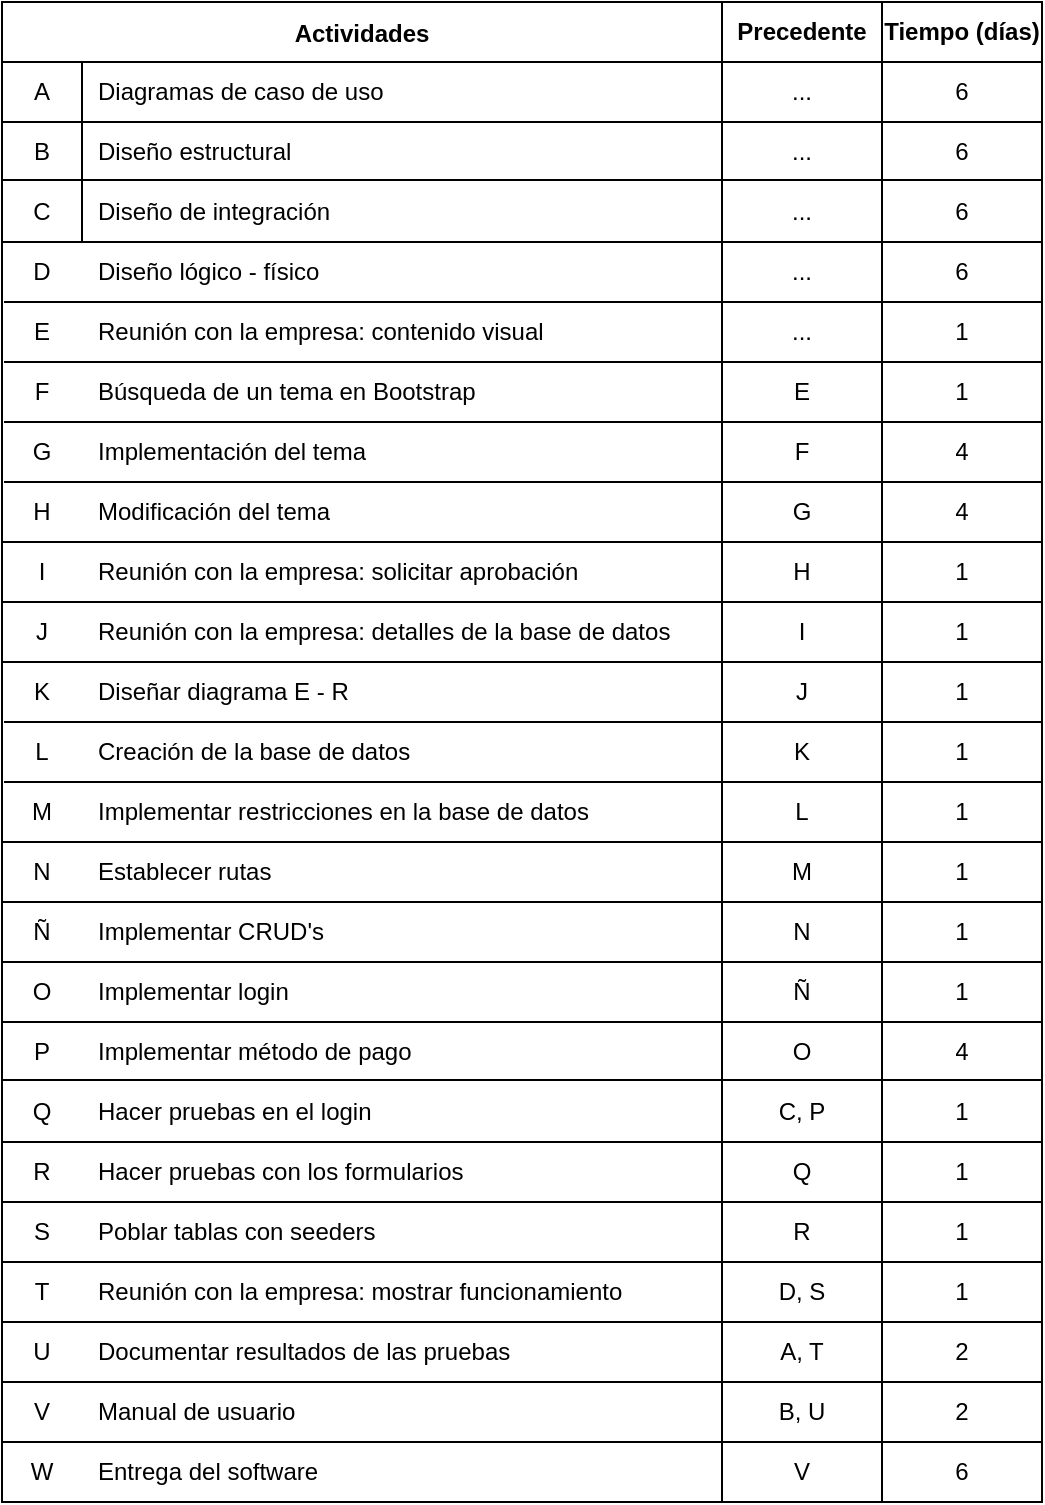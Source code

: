 <mxfile version="15.4.0" type="device" pages="2"><diagram id="fxnPsRzlfbelDAEVBiiY" name="Actividades"><mxGraphModel dx="868" dy="544" grid="1" gridSize="10" guides="1" tooltips="1" connect="1" arrows="1" fold="1" page="1" pageScale="1" pageWidth="827" pageHeight="1169" math="0" shadow="0"><root><mxCell id="0"/><mxCell id="1" parent="0"/><mxCell id="cy9Ruagkvt_ON84WoU_K-1" value="Actividades" style="shape=table;startSize=30;container=1;collapsible=0;childLayout=tableLayout;fixedRows=1;rowLines=0;fontStyle=1;align=center;pointerEvents=1;" vertex="1" parent="1"><mxGeometry x="40" y="40" width="360" height="750" as="geometry"/></mxCell><mxCell id="cy9Ruagkvt_ON84WoU_K-2" value="" style="shape=partialRectangle;html=1;whiteSpace=wrap;collapsible=0;dropTarget=0;pointerEvents=1;fillColor=none;top=0;left=0;bottom=1;right=0;points=[[0,0.5],[1,0.5]];portConstraint=eastwest;" vertex="1" parent="cy9Ruagkvt_ON84WoU_K-1"><mxGeometry y="30" width="360" height="30" as="geometry"/></mxCell><mxCell id="cy9Ruagkvt_ON84WoU_K-3" value="A" style="shape=partialRectangle;html=1;whiteSpace=wrap;connectable=0;fillColor=none;top=0;left=0;bottom=0;right=0;overflow=hidden;pointerEvents=1;" vertex="1" parent="cy9Ruagkvt_ON84WoU_K-2"><mxGeometry width="40" height="30" as="geometry"><mxRectangle width="40" height="30" as="alternateBounds"/></mxGeometry></mxCell><mxCell id="cy9Ruagkvt_ON84WoU_K-4" value="Diagramas de caso de uso" style="shape=partialRectangle;html=1;whiteSpace=wrap;connectable=0;fillColor=none;top=0;left=0;bottom=0;right=0;align=left;spacingLeft=6;overflow=hidden;pointerEvents=1;" vertex="1" parent="cy9Ruagkvt_ON84WoU_K-2"><mxGeometry x="40" width="320" height="30" as="geometry"><mxRectangle width="320" height="30" as="alternateBounds"/></mxGeometry></mxCell><mxCell id="cy9Ruagkvt_ON84WoU_K-5" value="" style="shape=partialRectangle;html=1;whiteSpace=wrap;collapsible=0;dropTarget=0;pointerEvents=1;fillColor=none;top=0;left=0;bottom=0;right=0;points=[[0,0.5],[1,0.5]];portConstraint=eastwest;" vertex="1" parent="cy9Ruagkvt_ON84WoU_K-1"><mxGeometry y="60" width="360" height="30" as="geometry"/></mxCell><mxCell id="cy9Ruagkvt_ON84WoU_K-6" value="B" style="shape=partialRectangle;html=1;whiteSpace=wrap;connectable=0;fillColor=none;top=0;left=0;bottom=0;right=0;overflow=hidden;pointerEvents=1;" vertex="1" parent="cy9Ruagkvt_ON84WoU_K-5"><mxGeometry width="40" height="30" as="geometry"><mxRectangle width="40" height="30" as="alternateBounds"/></mxGeometry></mxCell><mxCell id="cy9Ruagkvt_ON84WoU_K-7" value="Diseño estructural" style="shape=partialRectangle;html=1;whiteSpace=wrap;connectable=0;fillColor=none;top=0;left=0;bottom=0;right=0;align=left;spacingLeft=6;overflow=hidden;pointerEvents=1;" vertex="1" parent="cy9Ruagkvt_ON84WoU_K-5"><mxGeometry x="40" width="320" height="30" as="geometry"><mxRectangle width="320" height="30" as="alternateBounds"/></mxGeometry></mxCell><mxCell id="cy9Ruagkvt_ON84WoU_K-8" value="" style="shape=partialRectangle;html=1;whiteSpace=wrap;collapsible=0;dropTarget=0;pointerEvents=1;fillColor=none;top=0;left=0;bottom=0;right=0;points=[[0,0.5],[1,0.5]];portConstraint=eastwest;" vertex="1" parent="cy9Ruagkvt_ON84WoU_K-1"><mxGeometry y="90" width="360" height="30" as="geometry"/></mxCell><mxCell id="cy9Ruagkvt_ON84WoU_K-9" value="C" style="shape=partialRectangle;html=1;whiteSpace=wrap;connectable=0;fillColor=none;top=0;left=0;bottom=0;right=0;overflow=hidden;pointerEvents=1;" vertex="1" parent="cy9Ruagkvt_ON84WoU_K-8"><mxGeometry width="40" height="30" as="geometry"><mxRectangle width="40" height="30" as="alternateBounds"/></mxGeometry></mxCell><mxCell id="cy9Ruagkvt_ON84WoU_K-10" value="Diseño de integración" style="shape=partialRectangle;html=1;whiteSpace=wrap;connectable=0;fillColor=none;top=0;left=0;bottom=0;right=0;align=left;spacingLeft=6;overflow=hidden;pointerEvents=1;" vertex="1" parent="cy9Ruagkvt_ON84WoU_K-8"><mxGeometry x="40" width="320" height="30" as="geometry"><mxRectangle width="320" height="30" as="alternateBounds"/></mxGeometry></mxCell><mxCell id="cy9Ruagkvt_ON84WoU_K-11" value="Diseño lógico - físico" style="shape=partialRectangle;html=1;whiteSpace=wrap;connectable=0;fillColor=none;top=0;left=0;bottom=0;right=0;align=left;spacingLeft=6;overflow=hidden;pointerEvents=1;" vertex="1" parent="1"><mxGeometry x="80" y="160" width="320" height="30" as="geometry"><mxRectangle width="640" height="30" as="alternateBounds"/></mxGeometry></mxCell><mxCell id="cy9Ruagkvt_ON84WoU_K-12" value="Reunión con la empresa: contenido visual" style="shape=partialRectangle;html=1;whiteSpace=wrap;connectable=0;fillColor=none;top=0;left=0;bottom=0;right=0;align=left;spacingLeft=6;overflow=hidden;pointerEvents=1;" vertex="1" parent="1"><mxGeometry x="80" y="190" width="320" height="30" as="geometry"><mxRectangle width="640" height="30" as="alternateBounds"/></mxGeometry></mxCell><mxCell id="cy9Ruagkvt_ON84WoU_K-13" value="Búsqueda de un tema en Bootstrap" style="shape=partialRectangle;html=1;whiteSpace=wrap;connectable=0;fillColor=none;top=0;left=0;bottom=0;right=0;align=left;spacingLeft=6;overflow=hidden;pointerEvents=1;" vertex="1" parent="1"><mxGeometry x="80" y="220" width="320" height="30" as="geometry"><mxRectangle width="640" height="30" as="alternateBounds"/></mxGeometry></mxCell><mxCell id="cy9Ruagkvt_ON84WoU_K-14" value="Implementación del tema" style="shape=partialRectangle;html=1;whiteSpace=wrap;connectable=0;fillColor=none;top=0;left=0;bottom=0;right=0;align=left;spacingLeft=6;overflow=hidden;pointerEvents=1;" vertex="1" parent="1"><mxGeometry x="80" y="250" width="320" height="30" as="geometry"><mxRectangle width="640" height="30" as="alternateBounds"/></mxGeometry></mxCell><mxCell id="cy9Ruagkvt_ON84WoU_K-15" value="Modificación del tema" style="shape=partialRectangle;html=1;whiteSpace=wrap;connectable=0;fillColor=none;top=0;left=0;bottom=0;right=0;align=left;spacingLeft=6;overflow=hidden;pointerEvents=1;" vertex="1" parent="1"><mxGeometry x="80" y="280" width="320" height="30" as="geometry"><mxRectangle width="640" height="30" as="alternateBounds"/></mxGeometry></mxCell><mxCell id="cy9Ruagkvt_ON84WoU_K-16" value="Reunión con la empresa: solicitar aprobación" style="shape=partialRectangle;html=1;whiteSpace=wrap;connectable=0;fillColor=none;top=0;left=0;bottom=0;right=0;align=left;spacingLeft=6;overflow=hidden;pointerEvents=1;" vertex="1" parent="1"><mxGeometry x="80" y="310" width="320" height="30" as="geometry"><mxRectangle width="640" height="30" as="alternateBounds"/></mxGeometry></mxCell><mxCell id="cy9Ruagkvt_ON84WoU_K-17" value="Reunión con la empresa: detalles de la base de datos" style="shape=partialRectangle;html=1;whiteSpace=wrap;connectable=0;fillColor=none;top=0;left=0;bottom=0;right=0;align=left;spacingLeft=6;overflow=hidden;pointerEvents=1;" vertex="1" parent="1"><mxGeometry x="80" y="340" width="320" height="30" as="geometry"><mxRectangle width="640" height="30" as="alternateBounds"/></mxGeometry></mxCell><mxCell id="cy9Ruagkvt_ON84WoU_K-18" value="Diseñar diagrama E - R" style="shape=partialRectangle;html=1;whiteSpace=wrap;connectable=0;fillColor=none;top=0;left=0;bottom=0;right=0;align=left;spacingLeft=6;overflow=hidden;pointerEvents=1;" vertex="1" parent="1"><mxGeometry x="80" y="370" width="320" height="30" as="geometry"><mxRectangle width="640" height="30" as="alternateBounds"/></mxGeometry></mxCell><mxCell id="cy9Ruagkvt_ON84WoU_K-19" value="Creación de la base de datos" style="shape=partialRectangle;html=1;whiteSpace=wrap;connectable=0;fillColor=none;top=0;left=0;bottom=0;right=0;align=left;spacingLeft=6;overflow=hidden;pointerEvents=1;" vertex="1" parent="1"><mxGeometry x="80" y="400" width="320" height="30" as="geometry"><mxRectangle width="640" height="30" as="alternateBounds"/></mxGeometry></mxCell><mxCell id="cy9Ruagkvt_ON84WoU_K-20" value="Implementar restricciones en la base de datos" style="shape=partialRectangle;html=1;whiteSpace=wrap;connectable=0;fillColor=none;top=0;left=0;bottom=0;right=0;align=left;spacingLeft=6;overflow=hidden;pointerEvents=1;" vertex="1" parent="1"><mxGeometry x="80" y="430" width="320" height="30" as="geometry"><mxRectangle width="640" height="30" as="alternateBounds"/></mxGeometry></mxCell><mxCell id="cy9Ruagkvt_ON84WoU_K-21" value="Establecer rutas" style="shape=partialRectangle;html=1;whiteSpace=wrap;connectable=0;fillColor=none;top=0;left=0;bottom=0;right=0;align=left;spacingLeft=6;overflow=hidden;pointerEvents=1;" vertex="1" parent="1"><mxGeometry x="80" y="460" width="320" height="30" as="geometry"><mxRectangle width="640" height="30" as="alternateBounds"/></mxGeometry></mxCell><mxCell id="cy9Ruagkvt_ON84WoU_K-22" value="Implementar CRUD's" style="shape=partialRectangle;html=1;whiteSpace=wrap;connectable=0;fillColor=none;top=0;left=0;bottom=0;right=0;align=left;spacingLeft=6;overflow=hidden;pointerEvents=1;" vertex="1" parent="1"><mxGeometry x="80" y="490" width="320" height="30" as="geometry"><mxRectangle width="640" height="30" as="alternateBounds"/></mxGeometry></mxCell><mxCell id="cy9Ruagkvt_ON84WoU_K-23" value="Implementar login" style="shape=partialRectangle;html=1;whiteSpace=wrap;connectable=0;fillColor=none;top=0;left=0;bottom=0;right=0;align=left;spacingLeft=6;overflow=hidden;pointerEvents=1;" vertex="1" parent="1"><mxGeometry x="80" y="520" width="320" height="30" as="geometry"><mxRectangle width="640" height="30" as="alternateBounds"/></mxGeometry></mxCell><mxCell id="cy9Ruagkvt_ON84WoU_K-24" value="Implementar método de pago" style="shape=partialRectangle;html=1;whiteSpace=wrap;connectable=0;fillColor=none;top=0;left=0;bottom=0;right=0;align=left;spacingLeft=6;overflow=hidden;pointerEvents=1;" vertex="1" parent="1"><mxGeometry x="80" y="550" width="320" height="30" as="geometry"><mxRectangle width="640" height="30" as="alternateBounds"/></mxGeometry></mxCell><mxCell id="cy9Ruagkvt_ON84WoU_K-25" value="Hacer pruebas en el login" style="shape=partialRectangle;html=1;whiteSpace=wrap;connectable=0;fillColor=none;top=0;left=0;bottom=0;right=0;align=left;spacingLeft=6;overflow=hidden;pointerEvents=1;" vertex="1" parent="1"><mxGeometry x="80" y="580" width="320" height="30" as="geometry"><mxRectangle width="640" height="30" as="alternateBounds"/></mxGeometry></mxCell><mxCell id="cy9Ruagkvt_ON84WoU_K-26" value="Hacer pruebas con los formularios" style="shape=partialRectangle;html=1;whiteSpace=wrap;connectable=0;fillColor=none;top=0;left=0;bottom=0;right=0;align=left;spacingLeft=6;overflow=hidden;pointerEvents=1;" vertex="1" parent="1"><mxGeometry x="80" y="610" width="320" height="30" as="geometry"><mxRectangle width="640" height="30" as="alternateBounds"/></mxGeometry></mxCell><mxCell id="cy9Ruagkvt_ON84WoU_K-27" value="Poblar tablas con seeders" style="shape=partialRectangle;html=1;whiteSpace=wrap;connectable=0;fillColor=none;top=0;left=0;bottom=0;right=0;align=left;spacingLeft=6;overflow=hidden;pointerEvents=1;" vertex="1" parent="1"><mxGeometry x="80" y="640" width="320" height="30" as="geometry"><mxRectangle width="640" height="30" as="alternateBounds"/></mxGeometry></mxCell><mxCell id="cy9Ruagkvt_ON84WoU_K-28" value="Reunión con la empresa: mostrar funcionamiento" style="shape=partialRectangle;html=1;whiteSpace=wrap;connectable=0;fillColor=none;top=0;left=0;bottom=0;right=0;align=left;spacingLeft=6;overflow=hidden;pointerEvents=1;" vertex="1" parent="1"><mxGeometry x="80" y="670" width="320" height="30" as="geometry"><mxRectangle width="640" height="30" as="alternateBounds"/></mxGeometry></mxCell><mxCell id="cy9Ruagkvt_ON84WoU_K-29" value="Documentar resultados de las pruebas" style="shape=partialRectangle;html=1;whiteSpace=wrap;connectable=0;fillColor=none;top=0;left=0;bottom=0;right=0;align=left;spacingLeft=6;overflow=hidden;pointerEvents=1;" vertex="1" parent="1"><mxGeometry x="80" y="700" width="320" height="30" as="geometry"><mxRectangle width="640" height="30" as="alternateBounds"/></mxGeometry></mxCell><mxCell id="cy9Ruagkvt_ON84WoU_K-30" value="Manual de usuario" style="shape=partialRectangle;html=1;whiteSpace=wrap;connectable=0;fillColor=none;top=0;left=0;bottom=0;right=0;align=left;spacingLeft=6;overflow=hidden;pointerEvents=1;" vertex="1" parent="1"><mxGeometry x="80" y="730" width="320" height="30" as="geometry"><mxRectangle width="640" height="30" as="alternateBounds"/></mxGeometry></mxCell><mxCell id="cy9Ruagkvt_ON84WoU_K-31" value="Entrega del software" style="shape=partialRectangle;html=1;whiteSpace=wrap;connectable=0;fillColor=none;top=0;left=0;bottom=0;right=0;align=left;spacingLeft=6;overflow=hidden;pointerEvents=1;" vertex="1" parent="1"><mxGeometry x="80" y="760" width="320" height="30" as="geometry"><mxRectangle width="640" height="30" as="alternateBounds"/></mxGeometry></mxCell><mxCell id="cy9Ruagkvt_ON84WoU_K-32" value="D" style="shape=partialRectangle;html=1;whiteSpace=wrap;connectable=0;fillColor=none;top=0;left=0;bottom=0;right=0;overflow=hidden;pointerEvents=1;" vertex="1" parent="1"><mxGeometry x="40" y="160" width="40" height="30" as="geometry"><mxRectangle width="40" height="30" as="alternateBounds"/></mxGeometry></mxCell><mxCell id="cy9Ruagkvt_ON84WoU_K-33" value="E" style="shape=partialRectangle;html=1;whiteSpace=wrap;connectable=0;fillColor=none;top=0;left=0;bottom=0;right=0;overflow=hidden;pointerEvents=1;" vertex="1" parent="1"><mxGeometry x="40" y="190" width="40" height="30" as="geometry"><mxRectangle width="40" height="30" as="alternateBounds"/></mxGeometry></mxCell><mxCell id="cy9Ruagkvt_ON84WoU_K-34" value="F" style="shape=partialRectangle;html=1;whiteSpace=wrap;connectable=0;fillColor=none;top=0;left=0;bottom=0;right=0;overflow=hidden;pointerEvents=1;" vertex="1" parent="1"><mxGeometry x="40" y="220" width="40" height="30" as="geometry"><mxRectangle width="40" height="30" as="alternateBounds"/></mxGeometry></mxCell><mxCell id="cy9Ruagkvt_ON84WoU_K-35" value="G" style="shape=partialRectangle;html=1;whiteSpace=wrap;connectable=0;fillColor=none;top=0;left=0;bottom=0;right=0;overflow=hidden;pointerEvents=1;" vertex="1" parent="1"><mxGeometry x="40" y="250" width="40" height="30" as="geometry"><mxRectangle width="40" height="30" as="alternateBounds"/></mxGeometry></mxCell><mxCell id="cy9Ruagkvt_ON84WoU_K-36" value="H" style="shape=partialRectangle;html=1;whiteSpace=wrap;connectable=0;fillColor=none;top=0;left=0;bottom=0;right=0;overflow=hidden;pointerEvents=1;" vertex="1" parent="1"><mxGeometry x="40" y="280" width="40" height="30" as="geometry"><mxRectangle width="40" height="30" as="alternateBounds"/></mxGeometry></mxCell><mxCell id="cy9Ruagkvt_ON84WoU_K-37" value="I" style="shape=partialRectangle;html=1;whiteSpace=wrap;connectable=0;fillColor=none;top=0;left=0;bottom=0;right=0;overflow=hidden;pointerEvents=1;" vertex="1" parent="1"><mxGeometry x="40" y="310" width="40" height="30" as="geometry"><mxRectangle width="40" height="30" as="alternateBounds"/></mxGeometry></mxCell><mxCell id="cy9Ruagkvt_ON84WoU_K-38" value="J" style="shape=partialRectangle;html=1;whiteSpace=wrap;connectable=0;fillColor=none;top=0;left=0;bottom=0;right=0;overflow=hidden;pointerEvents=1;" vertex="1" parent="1"><mxGeometry x="40" y="340" width="40" height="30" as="geometry"><mxRectangle width="40" height="30" as="alternateBounds"/></mxGeometry></mxCell><mxCell id="cy9Ruagkvt_ON84WoU_K-39" value="K" style="shape=partialRectangle;html=1;whiteSpace=wrap;connectable=0;fillColor=none;top=0;left=0;bottom=0;right=0;overflow=hidden;pointerEvents=1;" vertex="1" parent="1"><mxGeometry x="40" y="370" width="40" height="30" as="geometry"><mxRectangle width="40" height="30" as="alternateBounds"/></mxGeometry></mxCell><mxCell id="cy9Ruagkvt_ON84WoU_K-40" value="L" style="shape=partialRectangle;html=1;whiteSpace=wrap;connectable=0;fillColor=none;top=0;left=0;bottom=0;right=0;overflow=hidden;pointerEvents=1;" vertex="1" parent="1"><mxGeometry x="40" y="400" width="40" height="30" as="geometry"><mxRectangle width="40" height="30" as="alternateBounds"/></mxGeometry></mxCell><mxCell id="cy9Ruagkvt_ON84WoU_K-41" value="M" style="shape=partialRectangle;html=1;whiteSpace=wrap;connectable=0;fillColor=none;top=0;left=0;bottom=0;right=0;overflow=hidden;pointerEvents=1;" vertex="1" parent="1"><mxGeometry x="40" y="430" width="40" height="30" as="geometry"><mxRectangle width="40" height="30" as="alternateBounds"/></mxGeometry></mxCell><mxCell id="cy9Ruagkvt_ON84WoU_K-42" value="N" style="shape=partialRectangle;html=1;whiteSpace=wrap;connectable=0;fillColor=none;top=0;left=0;bottom=0;right=0;overflow=hidden;pointerEvents=1;" vertex="1" parent="1"><mxGeometry x="40" y="460" width="40" height="30" as="geometry"><mxRectangle width="40" height="30" as="alternateBounds"/></mxGeometry></mxCell><mxCell id="cy9Ruagkvt_ON84WoU_K-43" value="Ñ" style="shape=partialRectangle;html=1;whiteSpace=wrap;connectable=0;fillColor=none;top=0;left=0;bottom=0;right=0;overflow=hidden;pointerEvents=1;" vertex="1" parent="1"><mxGeometry x="40" y="490" width="40" height="30" as="geometry"><mxRectangle width="40" height="30" as="alternateBounds"/></mxGeometry></mxCell><mxCell id="cy9Ruagkvt_ON84WoU_K-44" value="O" style="shape=partialRectangle;html=1;whiteSpace=wrap;connectable=0;fillColor=none;top=0;left=0;bottom=0;right=0;overflow=hidden;pointerEvents=1;" vertex="1" parent="1"><mxGeometry x="40" y="520" width="40" height="30" as="geometry"><mxRectangle width="40" height="30" as="alternateBounds"/></mxGeometry></mxCell><mxCell id="cy9Ruagkvt_ON84WoU_K-45" value="P" style="shape=partialRectangle;html=1;whiteSpace=wrap;connectable=0;fillColor=none;top=0;left=0;bottom=0;right=0;overflow=hidden;pointerEvents=1;" vertex="1" parent="1"><mxGeometry x="40" y="550" width="40" height="30" as="geometry"><mxRectangle width="40" height="30" as="alternateBounds"/></mxGeometry></mxCell><mxCell id="cy9Ruagkvt_ON84WoU_K-46" value="Q" style="shape=partialRectangle;html=1;whiteSpace=wrap;connectable=0;fillColor=none;top=0;left=0;bottom=0;right=0;overflow=hidden;pointerEvents=1;" vertex="1" parent="1"><mxGeometry x="40" y="580" width="40" height="30" as="geometry"><mxRectangle width="40" height="30" as="alternateBounds"/></mxGeometry></mxCell><mxCell id="cy9Ruagkvt_ON84WoU_K-47" value="R" style="shape=partialRectangle;html=1;whiteSpace=wrap;connectable=0;fillColor=none;top=0;left=0;bottom=0;right=0;overflow=hidden;pointerEvents=1;" vertex="1" parent="1"><mxGeometry x="40" y="610" width="40" height="30" as="geometry"><mxRectangle width="40" height="30" as="alternateBounds"/></mxGeometry></mxCell><mxCell id="cy9Ruagkvt_ON84WoU_K-48" value="S" style="shape=partialRectangle;html=1;whiteSpace=wrap;connectable=0;fillColor=none;top=0;left=0;bottom=0;right=0;overflow=hidden;pointerEvents=1;" vertex="1" parent="1"><mxGeometry x="40" y="640" width="40" height="30" as="geometry"><mxRectangle width="40" height="30" as="alternateBounds"/></mxGeometry></mxCell><mxCell id="cy9Ruagkvt_ON84WoU_K-49" value="T" style="shape=partialRectangle;html=1;whiteSpace=wrap;connectable=0;fillColor=none;top=0;left=0;bottom=0;right=0;overflow=hidden;pointerEvents=1;" vertex="1" parent="1"><mxGeometry x="40" y="670" width="40" height="30" as="geometry"><mxRectangle width="40" height="30" as="alternateBounds"/></mxGeometry></mxCell><mxCell id="cy9Ruagkvt_ON84WoU_K-50" value="U" style="shape=partialRectangle;html=1;whiteSpace=wrap;connectable=0;fillColor=none;top=0;left=0;bottom=0;right=0;overflow=hidden;pointerEvents=1;" vertex="1" parent="1"><mxGeometry x="40" y="700" width="40" height="30" as="geometry"><mxRectangle width="40" height="30" as="alternateBounds"/></mxGeometry></mxCell><mxCell id="cy9Ruagkvt_ON84WoU_K-51" value="V" style="shape=partialRectangle;html=1;whiteSpace=wrap;connectable=0;fillColor=none;top=0;left=0;bottom=0;right=0;overflow=hidden;pointerEvents=1;" vertex="1" parent="1"><mxGeometry x="40" y="730" width="40" height="30" as="geometry"><mxRectangle width="40" height="30" as="alternateBounds"/></mxGeometry></mxCell><mxCell id="cy9Ruagkvt_ON84WoU_K-52" value="W" style="shape=partialRectangle;html=1;whiteSpace=wrap;connectable=0;fillColor=none;top=0;left=0;bottom=0;right=0;overflow=hidden;pointerEvents=1;" vertex="1" parent="1"><mxGeometry x="40" y="760" width="40" height="30" as="geometry"><mxRectangle width="40" height="30" as="alternateBounds"/></mxGeometry></mxCell><mxCell id="cy9Ruagkvt_ON84WoU_K-55" value="" style="line;strokeWidth=1;html=1;" vertex="1" parent="1"><mxGeometry x="40" y="124" width="520" height="10" as="geometry"/></mxCell><mxCell id="cy9Ruagkvt_ON84WoU_K-56" value="" style="line;strokeWidth=1;html=1;" vertex="1" parent="1"><mxGeometry x="40" y="155" width="360" height="10" as="geometry"/></mxCell><mxCell id="cy9Ruagkvt_ON84WoU_K-57" value="" style="line;strokeWidth=1;html=1;" vertex="1" parent="1"><mxGeometry x="41" y="185" width="359" height="10" as="geometry"/></mxCell><mxCell id="cy9Ruagkvt_ON84WoU_K-58" value="" style="line;strokeWidth=1;html=1;" vertex="1" parent="1"><mxGeometry x="41" y="215" width="519" height="10" as="geometry"/></mxCell><mxCell id="cy9Ruagkvt_ON84WoU_K-59" value="" style="line;strokeWidth=1;html=1;" vertex="1" parent="1"><mxGeometry x="41" y="245" width="519" height="10" as="geometry"/></mxCell><mxCell id="cy9Ruagkvt_ON84WoU_K-60" value="" style="line;strokeWidth=1;html=1;" vertex="1" parent="1"><mxGeometry x="41" y="275" width="519" height="10" as="geometry"/></mxCell><mxCell id="cy9Ruagkvt_ON84WoU_K-61" value="" style="line;strokeWidth=1;html=1;" vertex="1" parent="1"><mxGeometry x="40" y="305" width="520" height="10" as="geometry"/></mxCell><mxCell id="cy9Ruagkvt_ON84WoU_K-62" value="" style="line;strokeWidth=1;html=1;" vertex="1" parent="1"><mxGeometry x="40" y="335" width="520" height="10" as="geometry"/></mxCell><mxCell id="cy9Ruagkvt_ON84WoU_K-63" value="" style="line;strokeWidth=1;html=1;" vertex="1" parent="1"><mxGeometry x="40" y="365" width="520" height="10" as="geometry"/></mxCell><mxCell id="cy9Ruagkvt_ON84WoU_K-64" value="" style="line;strokeWidth=1;html=1;" vertex="1" parent="1"><mxGeometry x="41" y="395" width="519" height="10" as="geometry"/></mxCell><mxCell id="cy9Ruagkvt_ON84WoU_K-65" value="" style="line;strokeWidth=1;html=1;" vertex="1" parent="1"><mxGeometry x="41" y="425" width="519" height="10" as="geometry"/></mxCell><mxCell id="cy9Ruagkvt_ON84WoU_K-66" value="" style="line;strokeWidth=1;html=1;" vertex="1" parent="1"><mxGeometry x="40" y="455" width="520" height="10" as="geometry"/></mxCell><mxCell id="cy9Ruagkvt_ON84WoU_K-67" value="" style="line;strokeWidth=1;html=1;" vertex="1" parent="1"><mxGeometry x="40" y="485" width="520" height="10" as="geometry"/></mxCell><mxCell id="cy9Ruagkvt_ON84WoU_K-68" value="" style="line;strokeWidth=1;html=1;" vertex="1" parent="1"><mxGeometry x="40" y="515" width="520" height="10" as="geometry"/></mxCell><mxCell id="cy9Ruagkvt_ON84WoU_K-69" value="" style="line;strokeWidth=1;html=1;" vertex="1" parent="1"><mxGeometry x="40" y="545" width="520" height="10" as="geometry"/></mxCell><mxCell id="cy9Ruagkvt_ON84WoU_K-70" value="" style="line;strokeWidth=1;html=1;" vertex="1" parent="1"><mxGeometry x="40" y="574" width="520" height="10" as="geometry"/></mxCell><mxCell id="cy9Ruagkvt_ON84WoU_K-71" value="" style="line;strokeWidth=1;html=1;" vertex="1" parent="1"><mxGeometry x="40" y="605" width="520" height="10" as="geometry"/></mxCell><mxCell id="cy9Ruagkvt_ON84WoU_K-72" value="" style="line;strokeWidth=1;html=1;" vertex="1" parent="1"><mxGeometry x="40" y="635" width="520" height="10" as="geometry"/></mxCell><mxCell id="cy9Ruagkvt_ON84WoU_K-73" value="" style="line;strokeWidth=1;html=1;" vertex="1" parent="1"><mxGeometry x="40" y="665" width="520" height="10" as="geometry"/></mxCell><mxCell id="cy9Ruagkvt_ON84WoU_K-74" value="" style="line;strokeWidth=1;html=1;" vertex="1" parent="1"><mxGeometry x="40" y="695" width="520" height="10" as="geometry"/></mxCell><mxCell id="cy9Ruagkvt_ON84WoU_K-75" value="" style="line;strokeWidth=1;html=1;" vertex="1" parent="1"><mxGeometry x="40" y="725" width="520" height="10" as="geometry"/></mxCell><mxCell id="cy9Ruagkvt_ON84WoU_K-76" value="" style="line;strokeWidth=1;html=1;" vertex="1" parent="1"><mxGeometry x="40" y="755" width="520" height="10" as="geometry"/></mxCell><mxCell id="cy9Ruagkvt_ON84WoU_K-77" value="" style="line;strokeWidth=1;html=1;" vertex="1" parent="1"><mxGeometry x="40" y="155" width="520" height="10" as="geometry"/></mxCell><mxCell id="cy9Ruagkvt_ON84WoU_K-78" value="" style="line;strokeWidth=1;html=1;" vertex="1" parent="1"><mxGeometry x="41" y="185" width="519" height="10" as="geometry"/></mxCell><mxCell id="cy9Ruagkvt_ON84WoU_K-104" value="&lt;b&gt;Precedente&lt;/b&gt;" style="rounded=0;whiteSpace=wrap;html=1;strokeWidth=1;" vertex="1" parent="1"><mxGeometry x="400" y="40" width="80" height="30" as="geometry"/></mxCell><mxCell id="cy9Ruagkvt_ON84WoU_K-105" value="" style="rounded=0;whiteSpace=wrap;html=1;strokeWidth=1;fillColor=none;" vertex="1" parent="1"><mxGeometry x="400" y="70" width="80" height="720" as="geometry"/></mxCell><mxCell id="cy9Ruagkvt_ON84WoU_K-107" value="" style="line;strokeWidth=1;html=1;fillColor=none;" vertex="1" parent="1"><mxGeometry x="400" y="95" width="160" height="10" as="geometry"/></mxCell><mxCell id="cy9Ruagkvt_ON84WoU_K-108" value="..." style="shape=partialRectangle;html=1;whiteSpace=wrap;connectable=0;fillColor=none;top=0;left=0;bottom=0;right=0;overflow=hidden;pointerEvents=1;" vertex="1" parent="1"><mxGeometry x="420" y="70" width="40" height="30" as="geometry"><mxRectangle width="40" height="30" as="alternateBounds"/></mxGeometry></mxCell><mxCell id="cy9Ruagkvt_ON84WoU_K-109" value="..." style="shape=partialRectangle;html=1;whiteSpace=wrap;connectable=0;fillColor=none;top=0;left=0;bottom=0;right=0;overflow=hidden;pointerEvents=1;" vertex="1" parent="1"><mxGeometry x="420" y="100" width="40" height="30" as="geometry"><mxRectangle width="40" height="30" as="alternateBounds"/></mxGeometry></mxCell><mxCell id="cy9Ruagkvt_ON84WoU_K-110" value="..." style="shape=partialRectangle;html=1;whiteSpace=wrap;connectable=0;fillColor=none;top=0;left=0;bottom=0;right=0;overflow=hidden;pointerEvents=1;" vertex="1" parent="1"><mxGeometry x="420" y="130" width="40" height="30" as="geometry"><mxRectangle width="40" height="30" as="alternateBounds"/></mxGeometry></mxCell><mxCell id="cy9Ruagkvt_ON84WoU_K-111" value="..." style="shape=partialRectangle;html=1;whiteSpace=wrap;connectable=0;fillColor=none;top=0;left=0;bottom=0;right=0;overflow=hidden;pointerEvents=1;" vertex="1" parent="1"><mxGeometry x="420" y="160" width="40" height="30" as="geometry"><mxRectangle width="40" height="30" as="alternateBounds"/></mxGeometry></mxCell><mxCell id="cy9Ruagkvt_ON84WoU_K-112" value="..." style="shape=partialRectangle;html=1;whiteSpace=wrap;connectable=0;fillColor=none;top=0;left=0;bottom=0;right=0;overflow=hidden;pointerEvents=1;" vertex="1" parent="1"><mxGeometry x="420" y="190" width="40" height="30" as="geometry"><mxRectangle width="40" height="30" as="alternateBounds"/></mxGeometry></mxCell><mxCell id="cy9Ruagkvt_ON84WoU_K-113" value="E" style="shape=partialRectangle;html=1;whiteSpace=wrap;connectable=0;fillColor=none;top=0;left=0;bottom=0;right=0;overflow=hidden;pointerEvents=1;" vertex="1" parent="1"><mxGeometry x="420" y="220" width="40" height="30" as="geometry"><mxRectangle width="40" height="30" as="alternateBounds"/></mxGeometry></mxCell><mxCell id="cy9Ruagkvt_ON84WoU_K-114" value="F" style="shape=partialRectangle;html=1;whiteSpace=wrap;connectable=0;fillColor=none;top=0;left=0;bottom=0;right=0;overflow=hidden;pointerEvents=1;" vertex="1" parent="1"><mxGeometry x="420" y="250" width="40" height="30" as="geometry"><mxRectangle width="40" height="30" as="alternateBounds"/></mxGeometry></mxCell><mxCell id="cy9Ruagkvt_ON84WoU_K-115" value="G" style="shape=partialRectangle;html=1;whiteSpace=wrap;connectable=0;fillColor=none;top=0;left=0;bottom=0;right=0;overflow=hidden;pointerEvents=1;" vertex="1" parent="1"><mxGeometry x="420" y="280" width="40" height="30" as="geometry"><mxRectangle width="40" height="30" as="alternateBounds"/></mxGeometry></mxCell><mxCell id="cy9Ruagkvt_ON84WoU_K-116" value="H" style="shape=partialRectangle;html=1;whiteSpace=wrap;connectable=0;fillColor=none;top=0;left=0;bottom=0;right=0;overflow=hidden;pointerEvents=1;" vertex="1" parent="1"><mxGeometry x="420" y="310" width="40" height="30" as="geometry"><mxRectangle width="40" height="30" as="alternateBounds"/></mxGeometry></mxCell><mxCell id="cy9Ruagkvt_ON84WoU_K-117" value="I" style="shape=partialRectangle;html=1;whiteSpace=wrap;connectable=0;fillColor=none;top=0;left=0;bottom=0;right=0;overflow=hidden;pointerEvents=1;" vertex="1" parent="1"><mxGeometry x="420" y="340" width="40" height="30" as="geometry"><mxRectangle width="40" height="30" as="alternateBounds"/></mxGeometry></mxCell><mxCell id="cy9Ruagkvt_ON84WoU_K-118" value="J" style="shape=partialRectangle;html=1;whiteSpace=wrap;connectable=0;fillColor=none;top=0;left=0;bottom=0;right=0;overflow=hidden;pointerEvents=1;" vertex="1" parent="1"><mxGeometry x="420" y="370" width="40" height="30" as="geometry"><mxRectangle width="40" height="30" as="alternateBounds"/></mxGeometry></mxCell><mxCell id="cy9Ruagkvt_ON84WoU_K-119" value="K" style="shape=partialRectangle;html=1;whiteSpace=wrap;connectable=0;fillColor=none;top=0;left=0;bottom=0;right=0;overflow=hidden;pointerEvents=1;" vertex="1" parent="1"><mxGeometry x="420" y="400" width="40" height="30" as="geometry"><mxRectangle width="40" height="30" as="alternateBounds"/></mxGeometry></mxCell><mxCell id="cy9Ruagkvt_ON84WoU_K-120" value="L" style="shape=partialRectangle;html=1;whiteSpace=wrap;connectable=0;fillColor=none;top=0;left=0;bottom=0;right=0;overflow=hidden;pointerEvents=1;" vertex="1" parent="1"><mxGeometry x="420" y="430" width="40" height="30" as="geometry"><mxRectangle width="40" height="30" as="alternateBounds"/></mxGeometry></mxCell><mxCell id="cy9Ruagkvt_ON84WoU_K-121" value="N" style="shape=partialRectangle;html=1;whiteSpace=wrap;connectable=0;fillColor=none;top=0;left=0;bottom=0;right=0;overflow=hidden;pointerEvents=1;" vertex="1" parent="1"><mxGeometry x="420" y="490" width="40" height="30" as="geometry"><mxRectangle width="40" height="30" as="alternateBounds"/></mxGeometry></mxCell><mxCell id="cy9Ruagkvt_ON84WoU_K-122" value="M" style="shape=partialRectangle;html=1;whiteSpace=wrap;connectable=0;fillColor=none;top=0;left=0;bottom=0;right=0;overflow=hidden;pointerEvents=1;" vertex="1" parent="1"><mxGeometry x="420" y="460" width="40" height="30" as="geometry"><mxRectangle width="40" height="30" as="alternateBounds"/></mxGeometry></mxCell><mxCell id="cy9Ruagkvt_ON84WoU_K-123" value="Ñ" style="shape=partialRectangle;html=1;whiteSpace=wrap;connectable=0;fillColor=none;top=0;left=0;bottom=0;right=0;overflow=hidden;pointerEvents=1;" vertex="1" parent="1"><mxGeometry x="420" y="520" width="40" height="30" as="geometry"><mxRectangle width="40" height="30" as="alternateBounds"/></mxGeometry></mxCell><mxCell id="cy9Ruagkvt_ON84WoU_K-124" value="O" style="shape=partialRectangle;html=1;whiteSpace=wrap;connectable=0;fillColor=none;top=0;left=0;bottom=0;right=0;overflow=hidden;pointerEvents=1;" vertex="1" parent="1"><mxGeometry x="420" y="550" width="40" height="30" as="geometry"><mxRectangle width="40" height="30" as="alternateBounds"/></mxGeometry></mxCell><mxCell id="cy9Ruagkvt_ON84WoU_K-125" value="C, P" style="shape=partialRectangle;html=1;whiteSpace=wrap;connectable=0;fillColor=none;top=0;left=0;bottom=0;right=0;overflow=hidden;pointerEvents=1;" vertex="1" parent="1"><mxGeometry x="420" y="580" width="40" height="30" as="geometry"><mxRectangle width="40" height="30" as="alternateBounds"/></mxGeometry></mxCell><mxCell id="cy9Ruagkvt_ON84WoU_K-126" value="Q" style="shape=partialRectangle;html=1;whiteSpace=wrap;connectable=0;fillColor=none;top=0;left=0;bottom=0;right=0;overflow=hidden;pointerEvents=1;" vertex="1" parent="1"><mxGeometry x="420" y="610" width="40" height="30" as="geometry"><mxRectangle width="40" height="30" as="alternateBounds"/></mxGeometry></mxCell><mxCell id="cy9Ruagkvt_ON84WoU_K-127" value="R" style="shape=partialRectangle;html=1;whiteSpace=wrap;connectable=0;fillColor=none;top=0;left=0;bottom=0;right=0;overflow=hidden;pointerEvents=1;" vertex="1" parent="1"><mxGeometry x="420" y="640" width="40" height="30" as="geometry"><mxRectangle width="40" height="30" as="alternateBounds"/></mxGeometry></mxCell><mxCell id="cy9Ruagkvt_ON84WoU_K-128" value="D, S" style="shape=partialRectangle;html=1;whiteSpace=wrap;connectable=0;fillColor=none;top=0;left=0;bottom=0;right=0;overflow=hidden;pointerEvents=1;" vertex="1" parent="1"><mxGeometry x="420" y="670" width="40" height="30" as="geometry"><mxRectangle width="40" height="30" as="alternateBounds"/></mxGeometry></mxCell><mxCell id="cy9Ruagkvt_ON84WoU_K-129" value="A, T" style="shape=partialRectangle;html=1;whiteSpace=wrap;connectable=0;fillColor=none;top=0;left=0;bottom=0;right=0;overflow=hidden;pointerEvents=1;" vertex="1" parent="1"><mxGeometry x="420" y="700" width="40" height="30" as="geometry"><mxRectangle width="40" height="30" as="alternateBounds"/></mxGeometry></mxCell><mxCell id="cy9Ruagkvt_ON84WoU_K-130" value="B, U" style="shape=partialRectangle;html=1;whiteSpace=wrap;connectable=0;fillColor=none;top=0;left=0;bottom=0;right=0;overflow=hidden;pointerEvents=1;" vertex="1" parent="1"><mxGeometry x="420" y="730" width="40" height="30" as="geometry"><mxRectangle width="40" height="30" as="alternateBounds"/></mxGeometry></mxCell><mxCell id="cy9Ruagkvt_ON84WoU_K-131" value="V" style="shape=partialRectangle;html=1;whiteSpace=wrap;connectable=0;fillColor=none;top=0;left=0;bottom=0;right=0;overflow=hidden;pointerEvents=1;" vertex="1" parent="1"><mxGeometry x="420" y="760" width="40" height="30" as="geometry"><mxRectangle width="40" height="30" as="alternateBounds"/></mxGeometry></mxCell><mxCell id="cy9Ruagkvt_ON84WoU_K-132" value="&lt;b&gt;Tiempo (días)&lt;/b&gt;" style="rounded=0;whiteSpace=wrap;html=1;strokeWidth=1;" vertex="1" parent="1"><mxGeometry x="480" y="40" width="80" height="30" as="geometry"/></mxCell><mxCell id="cy9Ruagkvt_ON84WoU_K-133" value="" style="rounded=0;whiteSpace=wrap;html=1;strokeWidth=1;fillColor=none;" vertex="1" parent="1"><mxGeometry x="480" y="70" width="80" height="720" as="geometry"/></mxCell><mxCell id="cy9Ruagkvt_ON84WoU_K-135" value="6" style="shape=partialRectangle;html=1;whiteSpace=wrap;connectable=0;fillColor=none;top=0;left=0;bottom=0;right=0;overflow=hidden;pointerEvents=1;" vertex="1" parent="1"><mxGeometry x="500" y="70" width="40" height="30" as="geometry"><mxRectangle width="40" height="30" as="alternateBounds"/></mxGeometry></mxCell><mxCell id="cy9Ruagkvt_ON84WoU_K-136" value="6" style="shape=partialRectangle;html=1;whiteSpace=wrap;connectable=0;fillColor=none;top=0;left=0;bottom=0;right=0;overflow=hidden;pointerEvents=1;" vertex="1" parent="1"><mxGeometry x="500" y="100" width="40" height="30" as="geometry"><mxRectangle width="40" height="30" as="alternateBounds"/></mxGeometry></mxCell><mxCell id="cy9Ruagkvt_ON84WoU_K-137" value="6" style="shape=partialRectangle;html=1;whiteSpace=wrap;connectable=0;fillColor=none;top=0;left=0;bottom=0;right=0;overflow=hidden;pointerEvents=1;" vertex="1" parent="1"><mxGeometry x="500" y="130" width="40" height="30" as="geometry"><mxRectangle width="40" height="30" as="alternateBounds"/></mxGeometry></mxCell><mxCell id="cy9Ruagkvt_ON84WoU_K-138" value="6" style="shape=partialRectangle;html=1;whiteSpace=wrap;connectable=0;fillColor=none;top=0;left=0;bottom=0;right=0;overflow=hidden;pointerEvents=1;" vertex="1" parent="1"><mxGeometry x="500" y="160" width="40" height="30" as="geometry"><mxRectangle width="40" height="30" as="alternateBounds"/></mxGeometry></mxCell><mxCell id="cy9Ruagkvt_ON84WoU_K-139" value="1" style="shape=partialRectangle;html=1;whiteSpace=wrap;connectable=0;fillColor=none;top=0;left=0;bottom=0;right=0;overflow=hidden;pointerEvents=1;" vertex="1" parent="1"><mxGeometry x="500" y="190" width="40" height="30" as="geometry"><mxRectangle width="40" height="30" as="alternateBounds"/></mxGeometry></mxCell><mxCell id="cy9Ruagkvt_ON84WoU_K-140" value="1" style="shape=partialRectangle;html=1;whiteSpace=wrap;connectable=0;fillColor=none;top=0;left=0;bottom=0;right=0;overflow=hidden;pointerEvents=1;" vertex="1" parent="1"><mxGeometry x="500" y="220" width="40" height="30" as="geometry"><mxRectangle width="40" height="30" as="alternateBounds"/></mxGeometry></mxCell><mxCell id="cy9Ruagkvt_ON84WoU_K-141" value="4" style="shape=partialRectangle;html=1;whiteSpace=wrap;connectable=0;fillColor=none;top=0;left=0;bottom=0;right=0;overflow=hidden;pointerEvents=1;" vertex="1" parent="1"><mxGeometry x="500" y="250" width="40" height="30" as="geometry"><mxRectangle width="40" height="30" as="alternateBounds"/></mxGeometry></mxCell><mxCell id="cy9Ruagkvt_ON84WoU_K-142" value="4" style="shape=partialRectangle;html=1;whiteSpace=wrap;connectable=0;fillColor=none;top=0;left=0;bottom=0;right=0;overflow=hidden;pointerEvents=1;" vertex="1" parent="1"><mxGeometry x="500" y="280" width="40" height="30" as="geometry"><mxRectangle width="40" height="30" as="alternateBounds"/></mxGeometry></mxCell><mxCell id="cy9Ruagkvt_ON84WoU_K-143" value="1" style="shape=partialRectangle;html=1;whiteSpace=wrap;connectable=0;fillColor=none;top=0;left=0;bottom=0;right=0;overflow=hidden;pointerEvents=1;" vertex="1" parent="1"><mxGeometry x="500" y="310" width="40" height="30" as="geometry"><mxRectangle width="40" height="30" as="alternateBounds"/></mxGeometry></mxCell><mxCell id="cy9Ruagkvt_ON84WoU_K-144" value="1" style="shape=partialRectangle;html=1;whiteSpace=wrap;connectable=0;fillColor=none;top=0;left=0;bottom=0;right=0;overflow=hidden;pointerEvents=1;" vertex="1" parent="1"><mxGeometry x="500" y="370" width="40" height="30" as="geometry"><mxRectangle width="40" height="30" as="alternateBounds"/></mxGeometry></mxCell><mxCell id="cy9Ruagkvt_ON84WoU_K-145" value="1" style="shape=partialRectangle;html=1;whiteSpace=wrap;connectable=0;fillColor=none;top=0;left=0;bottom=0;right=0;overflow=hidden;pointerEvents=1;" vertex="1" parent="1"><mxGeometry x="500" y="340" width="40" height="30" as="geometry"><mxRectangle width="40" height="30" as="alternateBounds"/></mxGeometry></mxCell><mxCell id="cy9Ruagkvt_ON84WoU_K-146" value="1" style="shape=partialRectangle;html=1;whiteSpace=wrap;connectable=0;fillColor=none;top=0;left=0;bottom=0;right=0;overflow=hidden;pointerEvents=1;" vertex="1" parent="1"><mxGeometry x="500" y="400" width="40" height="30" as="geometry"><mxRectangle width="40" height="30" as="alternateBounds"/></mxGeometry></mxCell><mxCell id="cy9Ruagkvt_ON84WoU_K-147" value="1" style="shape=partialRectangle;html=1;whiteSpace=wrap;connectable=0;fillColor=none;top=0;left=0;bottom=0;right=0;overflow=hidden;pointerEvents=1;" vertex="1" parent="1"><mxGeometry x="500" y="430" width="40" height="30" as="geometry"><mxRectangle width="40" height="30" as="alternateBounds"/></mxGeometry></mxCell><mxCell id="cy9Ruagkvt_ON84WoU_K-148" value="1" style="shape=partialRectangle;html=1;whiteSpace=wrap;connectable=0;fillColor=none;top=0;left=0;bottom=0;right=0;overflow=hidden;pointerEvents=1;" vertex="1" parent="1"><mxGeometry x="500" y="460" width="40" height="30" as="geometry"><mxRectangle width="40" height="30" as="alternateBounds"/></mxGeometry></mxCell><mxCell id="cy9Ruagkvt_ON84WoU_K-149" value="1" style="shape=partialRectangle;html=1;whiteSpace=wrap;connectable=0;fillColor=none;top=0;left=0;bottom=0;right=0;overflow=hidden;pointerEvents=1;" vertex="1" parent="1"><mxGeometry x="500" y="490" width="40" height="30" as="geometry"><mxRectangle width="40" height="30" as="alternateBounds"/></mxGeometry></mxCell><mxCell id="cy9Ruagkvt_ON84WoU_K-150" value="1" style="shape=partialRectangle;html=1;whiteSpace=wrap;connectable=0;fillColor=none;top=0;left=0;bottom=0;right=0;overflow=hidden;pointerEvents=1;" vertex="1" parent="1"><mxGeometry x="500" y="520" width="40" height="30" as="geometry"><mxRectangle width="40" height="30" as="alternateBounds"/></mxGeometry></mxCell><mxCell id="cy9Ruagkvt_ON84WoU_K-151" value="4" style="shape=partialRectangle;html=1;whiteSpace=wrap;connectable=0;fillColor=none;top=0;left=0;bottom=0;right=0;overflow=hidden;pointerEvents=1;" vertex="1" parent="1"><mxGeometry x="500" y="550" width="40" height="30" as="geometry"><mxRectangle width="40" height="30" as="alternateBounds"/></mxGeometry></mxCell><mxCell id="cy9Ruagkvt_ON84WoU_K-152" value="1" style="shape=partialRectangle;html=1;whiteSpace=wrap;connectable=0;fillColor=none;top=0;left=0;bottom=0;right=0;overflow=hidden;pointerEvents=1;" vertex="1" parent="1"><mxGeometry x="500" y="580" width="40" height="30" as="geometry"><mxRectangle width="40" height="30" as="alternateBounds"/></mxGeometry></mxCell><mxCell id="cy9Ruagkvt_ON84WoU_K-153" value="1" style="shape=partialRectangle;html=1;whiteSpace=wrap;connectable=0;fillColor=none;top=0;left=0;bottom=0;right=0;overflow=hidden;pointerEvents=1;" vertex="1" parent="1"><mxGeometry x="500" y="610" width="40" height="30" as="geometry"><mxRectangle width="40" height="30" as="alternateBounds"/></mxGeometry></mxCell><mxCell id="cy9Ruagkvt_ON84WoU_K-154" value="1" style="shape=partialRectangle;html=1;whiteSpace=wrap;connectable=0;fillColor=none;top=0;left=0;bottom=0;right=0;overflow=hidden;pointerEvents=1;" vertex="1" parent="1"><mxGeometry x="500" y="640" width="40" height="30" as="geometry"><mxRectangle width="40" height="30" as="alternateBounds"/></mxGeometry></mxCell><mxCell id="cy9Ruagkvt_ON84WoU_K-155" value="1" style="shape=partialRectangle;html=1;whiteSpace=wrap;connectable=0;fillColor=none;top=0;left=0;bottom=0;right=0;overflow=hidden;pointerEvents=1;" vertex="1" parent="1"><mxGeometry x="500" y="670" width="40" height="30" as="geometry"><mxRectangle width="40" height="30" as="alternateBounds"/></mxGeometry></mxCell><mxCell id="cy9Ruagkvt_ON84WoU_K-156" value="2" style="shape=partialRectangle;html=1;whiteSpace=wrap;connectable=0;fillColor=none;top=0;left=0;bottom=0;right=0;overflow=hidden;pointerEvents=1;" vertex="1" parent="1"><mxGeometry x="500" y="700" width="40" height="30" as="geometry"><mxRectangle width="40" height="30" as="alternateBounds"/></mxGeometry></mxCell><mxCell id="cy9Ruagkvt_ON84WoU_K-157" value="2" style="shape=partialRectangle;html=1;whiteSpace=wrap;connectable=0;fillColor=none;top=0;left=0;bottom=0;right=0;overflow=hidden;pointerEvents=1;" vertex="1" parent="1"><mxGeometry x="500" y="730" width="40" height="30" as="geometry"><mxRectangle width="40" height="30" as="alternateBounds"/></mxGeometry></mxCell><mxCell id="cy9Ruagkvt_ON84WoU_K-158" value="6" style="shape=partialRectangle;html=1;whiteSpace=wrap;connectable=0;fillColor=none;top=0;left=0;bottom=0;right=0;overflow=hidden;pointerEvents=1;" vertex="1" parent="1"><mxGeometry x="500" y="760" width="40" height="30" as="geometry"><mxRectangle width="40" height="30" as="alternateBounds"/></mxGeometry></mxCell></root></mxGraphModel></diagram><diagram id="XWEQsq6vaQBNAWbmWkaD" name="Diagrama"><mxGraphModel dx="413" dy="259" grid="1" gridSize="10" guides="1" tooltips="1" connect="1" arrows="1" fold="1" page="1" pageScale="1" pageWidth="827" pageHeight="1169" math="0" shadow="0"><root><mxCell id="QHVD7kHx4tMMV045OXw4-0"/><mxCell id="QHVD7kHx4tMMV045OXw4-1" parent="QHVD7kHx4tMMV045OXw4-0"/><mxCell id="6O9YUNFktAk0-4qgI4rM-0" value="" style="ellipse;whiteSpace=wrap;html=1;aspect=fixed;strokeWidth=1;fillColor=none;" vertex="1" parent="QHVD7kHx4tMMV045OXw4-1"><mxGeometry x="40" y="360" width="80" height="80" as="geometry"/></mxCell><mxCell id="6O9YUNFktAk0-4qgI4rM-1" value="" style="ellipse;whiteSpace=wrap;html=1;aspect=fixed;strokeWidth=1;fillColor=none;" vertex="1" parent="QHVD7kHx4tMMV045OXw4-1"><mxGeometry x="200" y="40" width="80" height="80" as="geometry"/></mxCell><mxCell id="6O9YUNFktAk0-4qgI4rM-2" value="" style="ellipse;whiteSpace=wrap;html=1;aspect=fixed;strokeWidth=1;fillColor=none;" vertex="1" parent="QHVD7kHx4tMMV045OXw4-1"><mxGeometry x="200" y="200" width="80" height="80" as="geometry"/></mxCell><mxCell id="6O9YUNFktAk0-4qgI4rM-3" value="" style="ellipse;whiteSpace=wrap;html=1;aspect=fixed;strokeWidth=1;fillColor=none;" vertex="1" parent="QHVD7kHx4tMMV045OXw4-1"><mxGeometry x="200" y="360" width="80" height="80" as="geometry"/></mxCell><mxCell id="6O9YUNFktAk0-4qgI4rM-4" value="" style="ellipse;whiteSpace=wrap;html=1;aspect=fixed;strokeWidth=1;fillColor=none;" vertex="1" parent="QHVD7kHx4tMMV045OXw4-1"><mxGeometry x="200" y="520" width="80" height="80" as="geometry"/></mxCell><mxCell id="6O9YUNFktAk0-4qgI4rM-5" value="" style="ellipse;whiteSpace=wrap;html=1;aspect=fixed;strokeWidth=1;fillColor=none;" vertex="1" parent="QHVD7kHx4tMMV045OXw4-1"><mxGeometry x="200" y="680" width="80" height="80" as="geometry"/></mxCell><mxCell id="6O9YUNFktAk0-4qgI4rM-13" value="" style="curved=1;endArrow=classic;html=1;rounded=0;edgeStyle=orthogonalEdgeStyle;exitX=0.5;exitY=0;exitDx=0;exitDy=0;entryX=0;entryY=0.5;entryDx=0;entryDy=0;" edge="1" parent="QHVD7kHx4tMMV045OXw4-1" source="6O9YUNFktAk0-4qgI4rM-0" target="6O9YUNFktAk0-4qgI4rM-1"><mxGeometry width="50" height="50" relative="1" as="geometry"><mxPoint x="330" y="310" as="sourcePoint"/><mxPoint x="200" y="150" as="targetPoint"/><Array as="points"><mxPoint x="80" y="80"/></Array></mxGeometry></mxCell><mxCell id="6O9YUNFktAk0-4qgI4rM-14" value="" style="curved=1;endArrow=classic;html=1;rounded=0;edgeStyle=orthogonalEdgeStyle;exitX=1;exitY=0;exitDx=0;exitDy=0;entryX=0;entryY=0.5;entryDx=0;entryDy=0;" edge="1" parent="QHVD7kHx4tMMV045OXw4-1" source="6O9YUNFktAk0-4qgI4rM-0" target="6O9YUNFktAk0-4qgI4rM-2"><mxGeometry width="50" height="50" relative="1" as="geometry"><mxPoint x="330" y="410" as="sourcePoint"/><mxPoint x="380" y="360" as="targetPoint"/><Array as="points"><mxPoint x="108" y="240"/></Array></mxGeometry></mxCell><mxCell id="6O9YUNFktAk0-4qgI4rM-16" value="" style="edgeStyle=elbowEdgeStyle;elbow=horizontal;endArrow=classic;html=1;rounded=0;exitX=1;exitY=0.5;exitDx=0;exitDy=0;entryX=0;entryY=0.5;entryDx=0;entryDy=0;" edge="1" parent="QHVD7kHx4tMMV045OXw4-1" source="6O9YUNFktAk0-4qgI4rM-0" target="6O9YUNFktAk0-4qgI4rM-3"><mxGeometry width="50" height="50" relative="1" as="geometry"><mxPoint x="330" y="510" as="sourcePoint"/><mxPoint x="200" y="394" as="targetPoint"/></mxGeometry></mxCell><mxCell id="6O9YUNFktAk0-4qgI4rM-17" value="" style="curved=1;endArrow=classic;html=1;rounded=0;edgeStyle=orthogonalEdgeStyle;exitX=1;exitY=1;exitDx=0;exitDy=0;entryX=0;entryY=0.5;entryDx=0;entryDy=0;" edge="1" parent="QHVD7kHx4tMMV045OXw4-1" source="6O9YUNFktAk0-4qgI4rM-0" target="6O9YUNFktAk0-4qgI4rM-4"><mxGeometry width="50" height="50" relative="1" as="geometry"><mxPoint x="330" y="510" as="sourcePoint"/><mxPoint x="380" y="460" as="targetPoint"/><Array as="points"><mxPoint x="108" y="560"/></Array></mxGeometry></mxCell><mxCell id="6O9YUNFktAk0-4qgI4rM-18" value="" style="curved=1;endArrow=classic;html=1;rounded=0;edgeStyle=orthogonalEdgeStyle;exitX=0.5;exitY=1;exitDx=0;exitDy=0;entryX=0;entryY=0.5;entryDx=0;entryDy=0;strokeColor=#FF0000;" edge="1" parent="QHVD7kHx4tMMV045OXw4-1" source="6O9YUNFktAk0-4qgI4rM-0" target="6O9YUNFktAk0-4qgI4rM-5"><mxGeometry width="50" height="50" relative="1" as="geometry"><mxPoint x="330" y="510" as="sourcePoint"/><mxPoint x="380" y="460" as="targetPoint"/><Array as="points"><mxPoint x="80" y="720"/></Array></mxGeometry></mxCell><mxCell id="6O9YUNFktAk0-4qgI4rM-19" value="B" style="text;html=1;strokeColor=none;fillColor=none;align=center;verticalAlign=middle;whiteSpace=wrap;rounded=0;" vertex="1" parent="QHVD7kHx4tMMV045OXw4-1"><mxGeometry x="70" y="170" width="20" height="30" as="geometry"/></mxCell><mxCell id="G_0l34gRj9UBKACmtsOq-0" value="6" style="text;html=1;strokeColor=none;fillColor=none;align=center;verticalAlign=middle;whiteSpace=wrap;rounded=0;" vertex="1" parent="QHVD7kHx4tMMV045OXw4-1"><mxGeometry x="100" y="170" width="20" height="30" as="geometry"/></mxCell><mxCell id="_WbpNChzirrzfMldaEnr-0" value="A" style="text;html=1;strokeColor=none;fillColor=none;align=center;verticalAlign=middle;whiteSpace=wrap;rounded=0;" vertex="1" parent="QHVD7kHx4tMMV045OXw4-1"><mxGeometry x="110" y="250" width="20" height="30" as="geometry"/></mxCell><mxCell id="_WbpNChzirrzfMldaEnr-1" value="6" style="text;html=1;strokeColor=none;fillColor=none;align=center;verticalAlign=middle;whiteSpace=wrap;rounded=0;" vertex="1" parent="QHVD7kHx4tMMV045OXw4-1"><mxGeometry x="130" y="270" width="20" height="30" as="geometry"/></mxCell><mxCell id="FChjaeMp3NIYgLq2XjHO-0" value="D" style="text;html=1;strokeColor=none;fillColor=none;align=center;verticalAlign=middle;whiteSpace=wrap;rounded=0;" vertex="1" parent="QHVD7kHx4tMMV045OXw4-1"><mxGeometry x="150" y="370" width="20" height="30" as="geometry"/></mxCell><mxCell id="FChjaeMp3NIYgLq2XjHO-1" value="6" style="text;html=1;strokeColor=none;fillColor=none;align=center;verticalAlign=middle;whiteSpace=wrap;rounded=0;" vertex="1" parent="QHVD7kHx4tMMV045OXw4-1"><mxGeometry x="150" y="400" width="20" height="30" as="geometry"/></mxCell><mxCell id="ggVCb9QdvNIDhcyHFtbE-0" value="C" style="text;html=1;strokeColor=none;fillColor=none;align=center;verticalAlign=middle;whiteSpace=wrap;rounded=0;" vertex="1" parent="QHVD7kHx4tMMV045OXw4-1"><mxGeometry x="150" y="520" width="20" height="30" as="geometry"/></mxCell><mxCell id="ggVCb9QdvNIDhcyHFtbE-1" value="6" style="text;html=1;strokeColor=none;fillColor=none;align=center;verticalAlign=middle;whiteSpace=wrap;rounded=0;" vertex="1" parent="QHVD7kHx4tMMV045OXw4-1"><mxGeometry x="150" y="555" width="20" height="30" as="geometry"/></mxCell><mxCell id="1TGOur3Ah3QRXqzX2otT-0" value="E" style="text;html=1;strokeColor=none;fillColor=none;align=center;verticalAlign=middle;whiteSpace=wrap;rounded=0;" vertex="1" parent="QHVD7kHx4tMMV045OXw4-1"><mxGeometry x="100" y="670" width="20" height="30" as="geometry"/></mxCell><mxCell id="BAXvyO-ycx2i6ldxhAAK-0" value="1" style="text;html=1;strokeColor=none;fillColor=none;align=center;verticalAlign=middle;whiteSpace=wrap;rounded=0;" vertex="1" parent="QHVD7kHx4tMMV045OXw4-1"><mxGeometry x="120" y="650" width="20" height="30" as="geometry"/></mxCell><mxCell id="BSPJEwy-MKs0h-Dd7Mte-0" value="" style="ellipse;whiteSpace=wrap;html=1;aspect=fixed;strokeWidth=1;fillColor=none;" vertex="1" parent="QHVD7kHx4tMMV045OXw4-1"><mxGeometry x="320" y="680" width="80" height="80" as="geometry"/></mxCell><mxCell id="BSPJEwy-MKs0h-Dd7Mte-1" value="" style="edgeStyle=elbowEdgeStyle;elbow=horizontal;endArrow=classic;html=1;rounded=0;strokeColor=#FF0000;" edge="1" parent="QHVD7kHx4tMMV045OXw4-1"><mxGeometry width="50" height="50" relative="1" as="geometry"><mxPoint x="280" y="719.5" as="sourcePoint"/><mxPoint x="320" y="720" as="targetPoint"/></mxGeometry></mxCell><mxCell id="BSPJEwy-MKs0h-Dd7Mte-3" value="F" style="text;html=1;strokeColor=none;fillColor=none;align=center;verticalAlign=middle;whiteSpace=wrap;rounded=0;" vertex="1" parent="QHVD7kHx4tMMV045OXw4-1"><mxGeometry x="290" y="690" width="20" height="30" as="geometry"/></mxCell><mxCell id="CdRbh8HLSvosPirxT1PS-0" value="1" style="text;html=1;strokeColor=none;fillColor=none;align=center;verticalAlign=middle;whiteSpace=wrap;rounded=0;" vertex="1" parent="QHVD7kHx4tMMV045OXw4-1"><mxGeometry x="290" y="720" width="20" height="30" as="geometry"/></mxCell><mxCell id="dkegAiApTogFf469hHkg-0" value="" style="ellipse;whiteSpace=wrap;html=1;aspect=fixed;strokeWidth=1;fillColor=none;" vertex="1" parent="QHVD7kHx4tMMV045OXw4-1"><mxGeometry x="440" y="680" width="80" height="80" as="geometry"/></mxCell><mxCell id="dkegAiApTogFf469hHkg-1" value="" style="edgeStyle=elbowEdgeStyle;elbow=horizontal;endArrow=classic;html=1;rounded=0;strokeColor=#FF0000;" edge="1" parent="QHVD7kHx4tMMV045OXw4-1"><mxGeometry width="50" height="50" relative="1" as="geometry"><mxPoint x="400" y="719.5" as="sourcePoint"/><mxPoint x="440" y="720" as="targetPoint"/></mxGeometry></mxCell><mxCell id="dkegAiApTogFf469hHkg-2" value="G" style="text;html=1;strokeColor=none;fillColor=none;align=center;verticalAlign=middle;whiteSpace=wrap;rounded=0;" vertex="1" parent="QHVD7kHx4tMMV045OXw4-1"><mxGeometry x="410" y="690" width="20" height="30" as="geometry"/></mxCell><mxCell id="dkegAiApTogFf469hHkg-3" value="4" style="text;html=1;strokeColor=none;fillColor=none;align=center;verticalAlign=middle;whiteSpace=wrap;rounded=0;" vertex="1" parent="QHVD7kHx4tMMV045OXw4-1"><mxGeometry x="410" y="720" width="20" height="30" as="geometry"/></mxCell><mxCell id="dkegAiApTogFf469hHkg-4" value="" style="line;strokeWidth=1;html=1;fillColor=none;" vertex="1" parent="QHVD7kHx4tMMV045OXw4-1"><mxGeometry x="200" y="75" width="80" height="10" as="geometry"/></mxCell><mxCell id="dkegAiApTogFf469hHkg-5" value="" style="line;strokeWidth=1;html=1;fillColor=none;" vertex="1" parent="QHVD7kHx4tMMV045OXw4-1"><mxGeometry x="200" y="235" width="80" height="10" as="geometry"/></mxCell><mxCell id="dkegAiApTogFf469hHkg-6" value="" style="line;strokeWidth=1;html=1;fillColor=none;" vertex="1" parent="QHVD7kHx4tMMV045OXw4-1"><mxGeometry x="200" y="395" width="80" height="10" as="geometry"/></mxCell><mxCell id="dkegAiApTogFf469hHkg-7" value="" style="line;strokeWidth=1;html=1;fillColor=none;" vertex="1" parent="QHVD7kHx4tMMV045OXw4-1"><mxGeometry x="40" y="395" width="80" height="10" as="geometry"/></mxCell><mxCell id="dkegAiApTogFf469hHkg-8" value="" style="line;strokeWidth=1;html=1;fillColor=none;" vertex="1" parent="QHVD7kHx4tMMV045OXw4-1"><mxGeometry x="200" y="555" width="80" height="10" as="geometry"/></mxCell><mxCell id="dkegAiApTogFf469hHkg-9" value="" style="line;strokeWidth=1;html=1;fillColor=none;" vertex="1" parent="QHVD7kHx4tMMV045OXw4-1"><mxGeometry x="200" y="715" width="80" height="10" as="geometry"/></mxCell><mxCell id="dkegAiApTogFf469hHkg-10" value="" style="line;strokeWidth=1;html=1;fillColor=none;" vertex="1" parent="QHVD7kHx4tMMV045OXw4-1"><mxGeometry x="320" y="715" width="80" height="10" as="geometry"/></mxCell><mxCell id="dkegAiApTogFf469hHkg-11" value="" style="line;strokeWidth=1;html=1;fillColor=none;" vertex="1" parent="QHVD7kHx4tMMV045OXw4-1"><mxGeometry x="440" y="715" width="80" height="10" as="geometry"/></mxCell><mxCell id="dkegAiApTogFf469hHkg-14" value="" style="line;strokeWidth=1;direction=south;html=1;fillColor=none;" vertex="1" parent="QHVD7kHx4tMMV045OXw4-1"><mxGeometry x="235" y="80" width="10" height="40" as="geometry"/></mxCell><mxCell id="dkegAiApTogFf469hHkg-15" value="" style="line;strokeWidth=1;direction=south;html=1;fillColor=none;" vertex="1" parent="QHVD7kHx4tMMV045OXw4-1"><mxGeometry x="235" y="240" width="10" height="40" as="geometry"/></mxCell><mxCell id="dkegAiApTogFf469hHkg-16" value="" style="line;strokeWidth=1;direction=south;html=1;fillColor=none;" vertex="1" parent="QHVD7kHx4tMMV045OXw4-1"><mxGeometry x="75" y="400" width="10" height="40" as="geometry"/></mxCell><mxCell id="dkegAiApTogFf469hHkg-17" value="" style="line;strokeWidth=1;direction=south;html=1;fillColor=none;" vertex="1" parent="QHVD7kHx4tMMV045OXw4-1"><mxGeometry x="235" y="400" width="10" height="40" as="geometry"/></mxCell><mxCell id="dkegAiApTogFf469hHkg-18" value="" style="line;strokeWidth=1;direction=south;html=1;fillColor=none;" vertex="1" parent="QHVD7kHx4tMMV045OXw4-1"><mxGeometry x="235" y="560" width="10" height="40" as="geometry"/></mxCell><mxCell id="dkegAiApTogFf469hHkg-19" value="" style="line;strokeWidth=1;direction=south;html=1;fillColor=none;" vertex="1" parent="QHVD7kHx4tMMV045OXw4-1"><mxGeometry x="235" y="720" width="10" height="40" as="geometry"/></mxCell><mxCell id="dkegAiApTogFf469hHkg-20" value="" style="line;strokeWidth=1;direction=south;html=1;fillColor=none;" vertex="1" parent="QHVD7kHx4tMMV045OXw4-1"><mxGeometry x="355" y="720" width="10" height="40" as="geometry"/></mxCell><mxCell id="dkegAiApTogFf469hHkg-21" value="" style="line;strokeWidth=1;direction=south;html=1;fillColor=none;" vertex="1" parent="QHVD7kHx4tMMV045OXw4-1"><mxGeometry x="475" y="720" width="10" height="40" as="geometry"/></mxCell><mxCell id="vWPOxCUMhBEtmvh1GMeD-0" value="" style="ellipse;whiteSpace=wrap;html=1;aspect=fixed;strokeWidth=1;fillColor=none;" vertex="1" parent="QHVD7kHx4tMMV045OXw4-1"><mxGeometry x="560" y="680" width="80" height="80" as="geometry"/></mxCell><mxCell id="vWPOxCUMhBEtmvh1GMeD-1" value="" style="edgeStyle=elbowEdgeStyle;elbow=horizontal;endArrow=classic;html=1;rounded=0;strokeColor=#FF0000;" edge="1" parent="QHVD7kHx4tMMV045OXw4-1"><mxGeometry width="50" height="50" relative="1" as="geometry"><mxPoint x="520" y="719.5" as="sourcePoint"/><mxPoint x="560" y="720" as="targetPoint"/></mxGeometry></mxCell><mxCell id="vWPOxCUMhBEtmvh1GMeD-2" value="H" style="text;html=1;strokeColor=none;fillColor=none;align=center;verticalAlign=middle;whiteSpace=wrap;rounded=0;" vertex="1" parent="QHVD7kHx4tMMV045OXw4-1"><mxGeometry x="530" y="690" width="20" height="30" as="geometry"/></mxCell><mxCell id="vWPOxCUMhBEtmvh1GMeD-3" value="4" style="text;html=1;strokeColor=none;fillColor=none;align=center;verticalAlign=middle;whiteSpace=wrap;rounded=0;" vertex="1" parent="QHVD7kHx4tMMV045OXw4-1"><mxGeometry x="530" y="720" width="20" height="30" as="geometry"/></mxCell><mxCell id="vWPOxCUMhBEtmvh1GMeD-4" value="" style="line;strokeWidth=1;html=1;fillColor=none;" vertex="1" parent="QHVD7kHx4tMMV045OXw4-1"><mxGeometry x="560" y="715" width="80" height="10" as="geometry"/></mxCell><mxCell id="vWPOxCUMhBEtmvh1GMeD-5" value="" style="line;strokeWidth=1;direction=south;html=1;fillColor=none;" vertex="1" parent="QHVD7kHx4tMMV045OXw4-1"><mxGeometry x="595" y="720" width="10" height="40" as="geometry"/></mxCell><mxCell id="06RkEWsAnwvdV0E-dYd1-0" value="" style="ellipse;whiteSpace=wrap;html=1;aspect=fixed;strokeWidth=1;fillColor=none;" vertex="1" parent="QHVD7kHx4tMMV045OXw4-1"><mxGeometry x="680" y="680" width="80" height="80" as="geometry"/></mxCell><mxCell id="06RkEWsAnwvdV0E-dYd1-1" value="" style="edgeStyle=elbowEdgeStyle;elbow=horizontal;endArrow=classic;html=1;rounded=0;strokeColor=#FF0000;" edge="1" parent="QHVD7kHx4tMMV045OXw4-1"><mxGeometry width="50" height="50" relative="1" as="geometry"><mxPoint x="640" y="719.5" as="sourcePoint"/><mxPoint x="680" y="720" as="targetPoint"/></mxGeometry></mxCell><mxCell id="06RkEWsAnwvdV0E-dYd1-2" value="I" style="text;html=1;strokeColor=none;fillColor=none;align=center;verticalAlign=middle;whiteSpace=wrap;rounded=0;" vertex="1" parent="QHVD7kHx4tMMV045OXw4-1"><mxGeometry x="650" y="690" width="20" height="30" as="geometry"/></mxCell><mxCell id="06RkEWsAnwvdV0E-dYd1-3" value="1" style="text;html=1;strokeColor=none;fillColor=none;align=center;verticalAlign=middle;whiteSpace=wrap;rounded=0;" vertex="1" parent="QHVD7kHx4tMMV045OXw4-1"><mxGeometry x="650" y="720" width="20" height="30" as="geometry"/></mxCell><mxCell id="06RkEWsAnwvdV0E-dYd1-4" value="" style="line;strokeWidth=1;html=1;fillColor=none;" vertex="1" parent="QHVD7kHx4tMMV045OXw4-1"><mxGeometry x="680" y="715" width="80" height="10" as="geometry"/></mxCell><mxCell id="06RkEWsAnwvdV0E-dYd1-5" value="" style="line;strokeWidth=1;direction=south;html=1;fillColor=none;" vertex="1" parent="QHVD7kHx4tMMV045OXw4-1"><mxGeometry x="715" y="720" width="10" height="40" as="geometry"/></mxCell><mxCell id="jqigZwFqFE__z1cqp6XJ-0" value="" style="ellipse;whiteSpace=wrap;html=1;aspect=fixed;strokeWidth=1;fillColor=none;" vertex="1" parent="QHVD7kHx4tMMV045OXw4-1"><mxGeometry x="800" y="680" width="80" height="80" as="geometry"/></mxCell><mxCell id="jqigZwFqFE__z1cqp6XJ-1" value="" style="edgeStyle=elbowEdgeStyle;elbow=horizontal;endArrow=classic;html=1;rounded=0;strokeColor=#FF0000;" edge="1" parent="QHVD7kHx4tMMV045OXw4-1"><mxGeometry width="50" height="50" relative="1" as="geometry"><mxPoint x="760" y="719.5" as="sourcePoint"/><mxPoint x="800" y="720" as="targetPoint"/></mxGeometry></mxCell><mxCell id="jqigZwFqFE__z1cqp6XJ-2" value="J" style="text;html=1;strokeColor=none;fillColor=none;align=center;verticalAlign=middle;whiteSpace=wrap;rounded=0;" vertex="1" parent="QHVD7kHx4tMMV045OXw4-1"><mxGeometry x="770" y="690" width="20" height="30" as="geometry"/></mxCell><mxCell id="jqigZwFqFE__z1cqp6XJ-3" value="1" style="text;html=1;strokeColor=none;fillColor=none;align=center;verticalAlign=middle;whiteSpace=wrap;rounded=0;" vertex="1" parent="QHVD7kHx4tMMV045OXw4-1"><mxGeometry x="770" y="720" width="20" height="30" as="geometry"/></mxCell><mxCell id="jqigZwFqFE__z1cqp6XJ-4" value="" style="line;strokeWidth=1;html=1;fillColor=none;" vertex="1" parent="QHVD7kHx4tMMV045OXw4-1"><mxGeometry x="800" y="715" width="80" height="10" as="geometry"/></mxCell><mxCell id="jqigZwFqFE__z1cqp6XJ-5" value="" style="line;strokeWidth=1;direction=south;html=1;fillColor=none;" vertex="1" parent="QHVD7kHx4tMMV045OXw4-1"><mxGeometry x="835" y="720" width="10" height="40" as="geometry"/></mxCell><mxCell id="FdrLGpjM8edwGD9Yf1L6-0" value="" style="ellipse;whiteSpace=wrap;html=1;aspect=fixed;strokeWidth=1;fillColor=none;" vertex="1" parent="QHVD7kHx4tMMV045OXw4-1"><mxGeometry x="920" y="680" width="80" height="80" as="geometry"/></mxCell><mxCell id="FdrLGpjM8edwGD9Yf1L6-1" value="" style="edgeStyle=elbowEdgeStyle;elbow=horizontal;endArrow=classic;html=1;rounded=0;strokeColor=#FF0000;" edge="1" parent="QHVD7kHx4tMMV045OXw4-1"><mxGeometry width="50" height="50" relative="1" as="geometry"><mxPoint x="880" y="719.5" as="sourcePoint"/><mxPoint x="920" y="720" as="targetPoint"/></mxGeometry></mxCell><mxCell id="FdrLGpjM8edwGD9Yf1L6-2" value="K" style="text;html=1;strokeColor=none;fillColor=none;align=center;verticalAlign=middle;whiteSpace=wrap;rounded=0;" vertex="1" parent="QHVD7kHx4tMMV045OXw4-1"><mxGeometry x="890" y="690" width="20" height="30" as="geometry"/></mxCell><mxCell id="FdrLGpjM8edwGD9Yf1L6-3" value="1" style="text;html=1;strokeColor=none;fillColor=none;align=center;verticalAlign=middle;whiteSpace=wrap;rounded=0;" vertex="1" parent="QHVD7kHx4tMMV045OXw4-1"><mxGeometry x="890" y="720" width="20" height="30" as="geometry"/></mxCell><mxCell id="FdrLGpjM8edwGD9Yf1L6-4" value="" style="line;strokeWidth=1;html=1;fillColor=none;" vertex="1" parent="QHVD7kHx4tMMV045OXw4-1"><mxGeometry x="920" y="715" width="80" height="10" as="geometry"/></mxCell><mxCell id="FdrLGpjM8edwGD9Yf1L6-5" value="" style="line;strokeWidth=1;direction=south;html=1;fillColor=none;" vertex="1" parent="QHVD7kHx4tMMV045OXw4-1"><mxGeometry x="955" y="720" width="10" height="40" as="geometry"/></mxCell><mxCell id="vrefA0VX-zk7lBnb7-9l-0" value="" style="ellipse;whiteSpace=wrap;html=1;aspect=fixed;strokeWidth=1;fillColor=none;" vertex="1" parent="QHVD7kHx4tMMV045OXw4-1"><mxGeometry x="1040" y="680" width="80" height="80" as="geometry"/></mxCell><mxCell id="vrefA0VX-zk7lBnb7-9l-1" value="" style="edgeStyle=elbowEdgeStyle;elbow=horizontal;endArrow=classic;html=1;rounded=0;strokeColor=#FF0000;" edge="1" parent="QHVD7kHx4tMMV045OXw4-1"><mxGeometry width="50" height="50" relative="1" as="geometry"><mxPoint x="1000" y="719.5" as="sourcePoint"/><mxPoint x="1040" y="720" as="targetPoint"/></mxGeometry></mxCell><mxCell id="vrefA0VX-zk7lBnb7-9l-2" value="L" style="text;html=1;strokeColor=none;fillColor=none;align=center;verticalAlign=middle;whiteSpace=wrap;rounded=0;" vertex="1" parent="QHVD7kHx4tMMV045OXw4-1"><mxGeometry x="1010" y="690" width="20" height="30" as="geometry"/></mxCell><mxCell id="vrefA0VX-zk7lBnb7-9l-3" value="1" style="text;html=1;strokeColor=none;fillColor=none;align=center;verticalAlign=middle;whiteSpace=wrap;rounded=0;" vertex="1" parent="QHVD7kHx4tMMV045OXw4-1"><mxGeometry x="1010" y="720" width="20" height="30" as="geometry"/></mxCell><mxCell id="vrefA0VX-zk7lBnb7-9l-4" value="" style="line;strokeWidth=1;html=1;fillColor=none;" vertex="1" parent="QHVD7kHx4tMMV045OXw4-1"><mxGeometry x="1040" y="715" width="80" height="10" as="geometry"/></mxCell><mxCell id="vrefA0VX-zk7lBnb7-9l-5" value="" style="line;strokeWidth=1;direction=south;html=1;fillColor=none;" vertex="1" parent="QHVD7kHx4tMMV045OXw4-1"><mxGeometry x="1075" y="720" width="10" height="40" as="geometry"/></mxCell><mxCell id="-qOZjTv9_9aACSVI_8lI-0" value="" style="ellipse;whiteSpace=wrap;html=1;aspect=fixed;strokeWidth=1;fillColor=none;" vertex="1" parent="QHVD7kHx4tMMV045OXw4-1"><mxGeometry x="1160" y="680" width="80" height="80" as="geometry"/></mxCell><mxCell id="-qOZjTv9_9aACSVI_8lI-1" value="" style="edgeStyle=elbowEdgeStyle;elbow=horizontal;endArrow=classic;html=1;rounded=0;strokeColor=#FF0000;" edge="1" parent="QHVD7kHx4tMMV045OXw4-1"><mxGeometry width="50" height="50" relative="1" as="geometry"><mxPoint x="1120" y="719.5" as="sourcePoint"/><mxPoint x="1160" y="720" as="targetPoint"/></mxGeometry></mxCell><mxCell id="-qOZjTv9_9aACSVI_8lI-2" value="M" style="text;html=1;strokeColor=none;fillColor=none;align=center;verticalAlign=middle;whiteSpace=wrap;rounded=0;" vertex="1" parent="QHVD7kHx4tMMV045OXw4-1"><mxGeometry x="1130" y="690" width="20" height="30" as="geometry"/></mxCell><mxCell id="-qOZjTv9_9aACSVI_8lI-3" value="1" style="text;html=1;strokeColor=none;fillColor=none;align=center;verticalAlign=middle;whiteSpace=wrap;rounded=0;" vertex="1" parent="QHVD7kHx4tMMV045OXw4-1"><mxGeometry x="1130" y="720" width="20" height="30" as="geometry"/></mxCell><mxCell id="-qOZjTv9_9aACSVI_8lI-4" value="" style="line;strokeWidth=1;html=1;fillColor=none;" vertex="1" parent="QHVD7kHx4tMMV045OXw4-1"><mxGeometry x="1160" y="715" width="80" height="10" as="geometry"/></mxCell><mxCell id="-qOZjTv9_9aACSVI_8lI-5" value="" style="line;strokeWidth=1;direction=south;html=1;fillColor=none;" vertex="1" parent="QHVD7kHx4tMMV045OXw4-1"><mxGeometry x="1195" y="720" width="10" height="40" as="geometry"/></mxCell><mxCell id="xUH5_IFN6y1KsLB2rKC2-0" value="" style="ellipse;whiteSpace=wrap;html=1;aspect=fixed;strokeWidth=1;fillColor=none;" vertex="1" parent="QHVD7kHx4tMMV045OXw4-1"><mxGeometry x="1280" y="680" width="80" height="80" as="geometry"/></mxCell><mxCell id="xUH5_IFN6y1KsLB2rKC2-1" value="" style="edgeStyle=elbowEdgeStyle;elbow=horizontal;endArrow=classic;html=1;rounded=0;strokeColor=#FF0000;" edge="1" parent="QHVD7kHx4tMMV045OXw4-1"><mxGeometry width="50" height="50" relative="1" as="geometry"><mxPoint x="1240" y="719.5" as="sourcePoint"/><mxPoint x="1280" y="720" as="targetPoint"/></mxGeometry></mxCell><mxCell id="xUH5_IFN6y1KsLB2rKC2-2" value="N" style="text;html=1;strokeColor=none;fillColor=none;align=center;verticalAlign=middle;whiteSpace=wrap;rounded=0;" vertex="1" parent="QHVD7kHx4tMMV045OXw4-1"><mxGeometry x="1250" y="690" width="20" height="30" as="geometry"/></mxCell><mxCell id="xUH5_IFN6y1KsLB2rKC2-3" value="1" style="text;html=1;strokeColor=none;fillColor=none;align=center;verticalAlign=middle;whiteSpace=wrap;rounded=0;" vertex="1" parent="QHVD7kHx4tMMV045OXw4-1"><mxGeometry x="1250" y="720" width="20" height="30" as="geometry"/></mxCell><mxCell id="xUH5_IFN6y1KsLB2rKC2-4" value="" style="line;strokeWidth=1;html=1;fillColor=none;" vertex="1" parent="QHVD7kHx4tMMV045OXw4-1"><mxGeometry x="1280" y="715" width="80" height="10" as="geometry"/></mxCell><mxCell id="xUH5_IFN6y1KsLB2rKC2-5" value="" style="line;strokeWidth=1;direction=south;html=1;fillColor=none;" vertex="1" parent="QHVD7kHx4tMMV045OXw4-1"><mxGeometry x="1315" y="720" width="10" height="40" as="geometry"/></mxCell><mxCell id="RdivqPFF1tl4bIuC0bRI-0" value="" style="ellipse;whiteSpace=wrap;html=1;aspect=fixed;strokeWidth=1;fillColor=none;" vertex="1" parent="QHVD7kHx4tMMV045OXw4-1"><mxGeometry x="1400" y="680" width="80" height="80" as="geometry"/></mxCell><mxCell id="RdivqPFF1tl4bIuC0bRI-1" value="" style="edgeStyle=elbowEdgeStyle;elbow=horizontal;endArrow=classic;html=1;rounded=0;strokeColor=#FF0000;" edge="1" parent="QHVD7kHx4tMMV045OXw4-1"><mxGeometry width="50" height="50" relative="1" as="geometry"><mxPoint x="1360" y="719.5" as="sourcePoint"/><mxPoint x="1400" y="720" as="targetPoint"/></mxGeometry></mxCell><mxCell id="RdivqPFF1tl4bIuC0bRI-2" value="Ñ" style="text;html=1;strokeColor=none;fillColor=none;align=center;verticalAlign=middle;whiteSpace=wrap;rounded=0;" vertex="1" parent="QHVD7kHx4tMMV045OXw4-1"><mxGeometry x="1370" y="690" width="20" height="30" as="geometry"/></mxCell><mxCell id="RdivqPFF1tl4bIuC0bRI-3" value="1" style="text;html=1;strokeColor=none;fillColor=none;align=center;verticalAlign=middle;whiteSpace=wrap;rounded=0;" vertex="1" parent="QHVD7kHx4tMMV045OXw4-1"><mxGeometry x="1370" y="720" width="20" height="30" as="geometry"/></mxCell><mxCell id="RdivqPFF1tl4bIuC0bRI-4" value="" style="line;strokeWidth=1;html=1;fillColor=none;" vertex="1" parent="QHVD7kHx4tMMV045OXw4-1"><mxGeometry x="1400" y="715" width="80" height="10" as="geometry"/></mxCell><mxCell id="RdivqPFF1tl4bIuC0bRI-5" value="" style="line;strokeWidth=1;direction=south;html=1;fillColor=none;" vertex="1" parent="QHVD7kHx4tMMV045OXw4-1"><mxGeometry x="1435" y="720" width="10" height="40" as="geometry"/></mxCell><mxCell id="xi4LMIJlS9Is_KFhr9se-0" value="" style="ellipse;whiteSpace=wrap;html=1;aspect=fixed;strokeWidth=1;fillColor=none;" vertex="1" parent="QHVD7kHx4tMMV045OXw4-1"><mxGeometry x="1520" y="680" width="80" height="80" as="geometry"/></mxCell><mxCell id="xi4LMIJlS9Is_KFhr9se-1" value="" style="edgeStyle=elbowEdgeStyle;elbow=horizontal;endArrow=classic;html=1;rounded=0;strokeColor=#FF0000;" edge="1" parent="QHVD7kHx4tMMV045OXw4-1"><mxGeometry width="50" height="50" relative="1" as="geometry"><mxPoint x="1480" y="719.5" as="sourcePoint"/><mxPoint x="1520" y="720" as="targetPoint"/></mxGeometry></mxCell><mxCell id="xi4LMIJlS9Is_KFhr9se-2" value="O" style="text;html=1;strokeColor=none;fillColor=none;align=center;verticalAlign=middle;whiteSpace=wrap;rounded=0;" vertex="1" parent="QHVD7kHx4tMMV045OXw4-1"><mxGeometry x="1490" y="690" width="20" height="30" as="geometry"/></mxCell><mxCell id="xi4LMIJlS9Is_KFhr9se-3" value="1" style="text;html=1;strokeColor=none;fillColor=none;align=center;verticalAlign=middle;whiteSpace=wrap;rounded=0;" vertex="1" parent="QHVD7kHx4tMMV045OXw4-1"><mxGeometry x="1490" y="720" width="20" height="30" as="geometry"/></mxCell><mxCell id="xi4LMIJlS9Is_KFhr9se-4" value="" style="line;strokeWidth=1;html=1;fillColor=none;" vertex="1" parent="QHVD7kHx4tMMV045OXw4-1"><mxGeometry x="1520" y="715" width="80" height="10" as="geometry"/></mxCell><mxCell id="xi4LMIJlS9Is_KFhr9se-5" value="" style="line;strokeWidth=1;direction=south;html=1;fillColor=none;" vertex="1" parent="QHVD7kHx4tMMV045OXw4-1"><mxGeometry x="1555" y="720" width="10" height="40" as="geometry"/></mxCell><mxCell id="YS3rNWX9Yy-loGoFAWws-0" value="" style="ellipse;whiteSpace=wrap;html=1;aspect=fixed;strokeWidth=1;fillColor=none;" vertex="1" parent="QHVD7kHx4tMMV045OXw4-1"><mxGeometry x="1640" y="680" width="80" height="80" as="geometry"/></mxCell><mxCell id="YS3rNWX9Yy-loGoFAWws-1" value="" style="edgeStyle=elbowEdgeStyle;elbow=horizontal;endArrow=classic;html=1;rounded=0;strokeColor=#FF0000;" edge="1" parent="QHVD7kHx4tMMV045OXw4-1"><mxGeometry width="50" height="50" relative="1" as="geometry"><mxPoint x="1600" y="719.5" as="sourcePoint"/><mxPoint x="1640" y="720" as="targetPoint"/></mxGeometry></mxCell><mxCell id="YS3rNWX9Yy-loGoFAWws-2" value="P" style="text;html=1;strokeColor=none;fillColor=none;align=center;verticalAlign=middle;whiteSpace=wrap;rounded=0;" vertex="1" parent="QHVD7kHx4tMMV045OXw4-1"><mxGeometry x="1610" y="690" width="20" height="30" as="geometry"/></mxCell><mxCell id="YS3rNWX9Yy-loGoFAWws-3" value="4" style="text;html=1;strokeColor=none;fillColor=none;align=center;verticalAlign=middle;whiteSpace=wrap;rounded=0;" vertex="1" parent="QHVD7kHx4tMMV045OXw4-1"><mxGeometry x="1610" y="720" width="20" height="30" as="geometry"/></mxCell><mxCell id="YS3rNWX9Yy-loGoFAWws-4" value="" style="line;strokeWidth=1;html=1;fillColor=none;" vertex="1" parent="QHVD7kHx4tMMV045OXw4-1"><mxGeometry x="1640" y="715" width="80" height="10" as="geometry"/></mxCell><mxCell id="YS3rNWX9Yy-loGoFAWws-5" value="" style="line;strokeWidth=1;direction=south;html=1;fillColor=none;" vertex="1" parent="QHVD7kHx4tMMV045OXw4-1"><mxGeometry x="1675" y="720" width="10" height="40" as="geometry"/></mxCell><mxCell id="rSkwNQLSbd0ZTzXopw27-1" value="" style="endArrow=none;html=1;rounded=0;dashed=1;dashPattern=1 2;edgeStyle=orthogonalEdgeStyle;entryX=0.5;entryY=0;entryDx=0;entryDy=0;" edge="1" parent="QHVD7kHx4tMMV045OXw4-1" target="41X0MJd7-uRZg4RvnkWf-5"><mxGeometry relative="1" as="geometry"><mxPoint x="280" y="400" as="sourcePoint"/><mxPoint x="1520" y="400" as="targetPoint"/></mxGeometry></mxCell><mxCell id="rSkwNQLSbd0ZTzXopw27-3" value="AF" style="text;html=1;strokeColor=none;fillColor=none;align=center;verticalAlign=middle;whiteSpace=wrap;rounded=0;" vertex="1" parent="QHVD7kHx4tMMV045OXw4-1"><mxGeometry x="1211" y="370" width="60" height="30" as="geometry"/></mxCell><mxCell id="rSkwNQLSbd0ZTzXopw27-4" value="0" style="text;html=1;strokeColor=none;fillColor=none;align=center;verticalAlign=middle;whiteSpace=wrap;rounded=0;" vertex="1" parent="QHVD7kHx4tMMV045OXw4-1"><mxGeometry x="1211" y="400" width="60" height="30" as="geometry"/></mxCell><mxCell id="AYOggXRRJxx6u69_WIBp-0" value="" style="ellipse;whiteSpace=wrap;html=1;aspect=fixed;strokeWidth=1;fillColor=none;" vertex="1" parent="QHVD7kHx4tMMV045OXw4-1"><mxGeometry x="1760" y="680" width="80" height="80" as="geometry"/></mxCell><mxCell id="AYOggXRRJxx6u69_WIBp-1" value="" style="edgeStyle=elbowEdgeStyle;elbow=horizontal;endArrow=classic;html=1;rounded=0;strokeColor=#FF0000;" edge="1" parent="QHVD7kHx4tMMV045OXw4-1"><mxGeometry width="50" height="50" relative="1" as="geometry"><mxPoint x="1720" y="719.5" as="sourcePoint"/><mxPoint x="1760" y="720" as="targetPoint"/></mxGeometry></mxCell><mxCell id="AYOggXRRJxx6u69_WIBp-2" value="Q" style="text;html=1;strokeColor=none;fillColor=none;align=center;verticalAlign=middle;whiteSpace=wrap;rounded=0;" vertex="1" parent="QHVD7kHx4tMMV045OXw4-1"><mxGeometry x="1730" y="690" width="20" height="30" as="geometry"/></mxCell><mxCell id="AYOggXRRJxx6u69_WIBp-3" value="1" style="text;html=1;strokeColor=none;fillColor=none;align=center;verticalAlign=middle;whiteSpace=wrap;rounded=0;" vertex="1" parent="QHVD7kHx4tMMV045OXw4-1"><mxGeometry x="1730" y="720" width="20" height="30" as="geometry"/></mxCell><mxCell id="AYOggXRRJxx6u69_WIBp-4" value="" style="line;strokeWidth=1;html=1;fillColor=none;" vertex="1" parent="QHVD7kHx4tMMV045OXw4-1"><mxGeometry x="1760" y="715" width="80" height="10" as="geometry"/></mxCell><mxCell id="AYOggXRRJxx6u69_WIBp-5" value="" style="line;strokeWidth=1;direction=south;html=1;fillColor=none;" vertex="1" parent="QHVD7kHx4tMMV045OXw4-1"><mxGeometry x="1795" y="720" width="10" height="40" as="geometry"/></mxCell><mxCell id="57WTRiMrAmRlmDxU6GHW-0" value="" style="ellipse;whiteSpace=wrap;html=1;aspect=fixed;strokeWidth=1;fillColor=none;" vertex="1" parent="QHVD7kHx4tMMV045OXw4-1"><mxGeometry x="1880" y="680" width="80" height="80" as="geometry"/></mxCell><mxCell id="57WTRiMrAmRlmDxU6GHW-1" value="" style="edgeStyle=elbowEdgeStyle;elbow=horizontal;endArrow=classic;html=1;rounded=0;strokeColor=#FF0000;" edge="1" parent="QHVD7kHx4tMMV045OXw4-1"><mxGeometry width="50" height="50" relative="1" as="geometry"><mxPoint x="1840" y="719.5" as="sourcePoint"/><mxPoint x="1880" y="720" as="targetPoint"/></mxGeometry></mxCell><mxCell id="57WTRiMrAmRlmDxU6GHW-2" value="R" style="text;html=1;strokeColor=none;fillColor=none;align=center;verticalAlign=middle;whiteSpace=wrap;rounded=0;" vertex="1" parent="QHVD7kHx4tMMV045OXw4-1"><mxGeometry x="1850" y="690" width="20" height="30" as="geometry"/></mxCell><mxCell id="57WTRiMrAmRlmDxU6GHW-3" value="1" style="text;html=1;strokeColor=none;fillColor=none;align=center;verticalAlign=middle;whiteSpace=wrap;rounded=0;" vertex="1" parent="QHVD7kHx4tMMV045OXw4-1"><mxGeometry x="1850" y="720" width="20" height="30" as="geometry"/></mxCell><mxCell id="57WTRiMrAmRlmDxU6GHW-4" value="" style="line;strokeWidth=1;html=1;fillColor=none;" vertex="1" parent="QHVD7kHx4tMMV045OXw4-1"><mxGeometry x="1880" y="715" width="80" height="10" as="geometry"/></mxCell><mxCell id="57WTRiMrAmRlmDxU6GHW-5" value="" style="line;strokeWidth=1;direction=south;html=1;fillColor=none;" vertex="1" parent="QHVD7kHx4tMMV045OXw4-1"><mxGeometry x="1915" y="720" width="10" height="40" as="geometry"/></mxCell><mxCell id="41X0MJd7-uRZg4RvnkWf-5" value="" style="ellipse;whiteSpace=wrap;html=1;aspect=fixed;strokeWidth=1;fillColor=none;" vertex="1" parent="QHVD7kHx4tMMV045OXw4-1"><mxGeometry x="2000" y="680" width="80" height="80" as="geometry"/></mxCell><mxCell id="41X0MJd7-uRZg4RvnkWf-6" value="" style="edgeStyle=elbowEdgeStyle;elbow=horizontal;endArrow=classic;html=1;rounded=0;strokeColor=#FF0000;" edge="1" parent="QHVD7kHx4tMMV045OXw4-1"><mxGeometry width="50" height="50" relative="1" as="geometry"><mxPoint x="1960" y="719.5" as="sourcePoint"/><mxPoint x="2000" y="720" as="targetPoint"/></mxGeometry></mxCell><mxCell id="41X0MJd7-uRZg4RvnkWf-7" value="S" style="text;html=1;strokeColor=none;fillColor=none;align=center;verticalAlign=middle;whiteSpace=wrap;rounded=0;" vertex="1" parent="QHVD7kHx4tMMV045OXw4-1"><mxGeometry x="1970" y="690" width="20" height="30" as="geometry"/></mxCell><mxCell id="41X0MJd7-uRZg4RvnkWf-8" value="1" style="text;html=1;strokeColor=none;fillColor=none;align=center;verticalAlign=middle;whiteSpace=wrap;rounded=0;" vertex="1" parent="QHVD7kHx4tMMV045OXw4-1"><mxGeometry x="1970" y="720" width="20" height="30" as="geometry"/></mxCell><mxCell id="41X0MJd7-uRZg4RvnkWf-9" value="" style="line;strokeWidth=1;html=1;fillColor=none;" vertex="1" parent="QHVD7kHx4tMMV045OXw4-1"><mxGeometry x="2000" y="715" width="80" height="10" as="geometry"/></mxCell><mxCell id="41X0MJd7-uRZg4RvnkWf-10" value="" style="line;strokeWidth=1;direction=south;html=1;fillColor=none;" vertex="1" parent="QHVD7kHx4tMMV045OXw4-1"><mxGeometry x="2035" y="720" width="10" height="40" as="geometry"/></mxCell><mxCell id="-UKCF75Ko4Huy2AlvFfH-0" value="" style="endArrow=none;html=1;rounded=0;dashed=1;dashPattern=1 2;edgeStyle=orthogonalEdgeStyle;entryX=0.5;entryY=0;entryDx=0;entryDy=0;" edge="1" parent="QHVD7kHx4tMMV045OXw4-1" target="YS3rNWX9Yy-loGoFAWws-0"><mxGeometry relative="1" as="geometry"><mxPoint x="280" y="560" as="sourcePoint"/><mxPoint x="1560" y="560" as="targetPoint"/></mxGeometry></mxCell><mxCell id="9ybYbIcOex7TVaPfyVT4-0" value="" style="ellipse;whiteSpace=wrap;html=1;aspect=fixed;strokeWidth=1;fillColor=none;" vertex="1" parent="QHVD7kHx4tMMV045OXw4-1"><mxGeometry x="2120" y="680" width="80" height="80" as="geometry"/></mxCell><mxCell id="9ybYbIcOex7TVaPfyVT4-1" value="" style="edgeStyle=elbowEdgeStyle;elbow=horizontal;endArrow=classic;html=1;rounded=0;strokeColor=#FF0000;" edge="1" parent="QHVD7kHx4tMMV045OXw4-1"><mxGeometry width="50" height="50" relative="1" as="geometry"><mxPoint x="2080" y="719.5" as="sourcePoint"/><mxPoint x="2120" y="720" as="targetPoint"/></mxGeometry></mxCell><mxCell id="9ybYbIcOex7TVaPfyVT4-2" value="T" style="text;html=1;strokeColor=none;fillColor=none;align=center;verticalAlign=middle;whiteSpace=wrap;rounded=0;" vertex="1" parent="QHVD7kHx4tMMV045OXw4-1"><mxGeometry x="2090" y="690" width="20" height="30" as="geometry"/></mxCell><mxCell id="9ybYbIcOex7TVaPfyVT4-3" value="1" style="text;html=1;strokeColor=none;fillColor=none;align=center;verticalAlign=middle;whiteSpace=wrap;rounded=0;" vertex="1" parent="QHVD7kHx4tMMV045OXw4-1"><mxGeometry x="2090" y="720" width="20" height="30" as="geometry"/></mxCell><mxCell id="9ybYbIcOex7TVaPfyVT4-4" value="" style="line;strokeWidth=1;html=1;fillColor=none;" vertex="1" parent="QHVD7kHx4tMMV045OXw4-1"><mxGeometry x="2120" y="715" width="80" height="10" as="geometry"/></mxCell><mxCell id="9ybYbIcOex7TVaPfyVT4-5" value="" style="line;strokeWidth=1;direction=south;html=1;fillColor=none;" vertex="1" parent="QHVD7kHx4tMMV045OXw4-1"><mxGeometry x="2155" y="720" width="10" height="40" as="geometry"/></mxCell><mxCell id="hKGH0VtvB2nS1yxyDBvC-0" value="AF" style="text;html=1;strokeColor=none;fillColor=none;align=center;verticalAlign=middle;whiteSpace=wrap;rounded=0;" vertex="1" parent="QHVD7kHx4tMMV045OXw4-1"><mxGeometry x="767" y="530" width="60" height="30" as="geometry"/></mxCell><mxCell id="hKGH0VtvB2nS1yxyDBvC-1" value="0" style="text;html=1;strokeColor=none;fillColor=none;align=center;verticalAlign=middle;whiteSpace=wrap;rounded=0;" vertex="1" parent="QHVD7kHx4tMMV045OXw4-1"><mxGeometry x="767" y="560" width="60" height="30" as="geometry"/></mxCell><mxCell id="Roy9wsZZ1RGE_7405_i4-1" value="" style="ellipse;whiteSpace=wrap;html=1;aspect=fixed;strokeWidth=1;fillColor=none;" vertex="1" parent="QHVD7kHx4tMMV045OXw4-1"><mxGeometry x="2240" y="680" width="80" height="80" as="geometry"/></mxCell><mxCell id="Roy9wsZZ1RGE_7405_i4-2" value="" style="edgeStyle=elbowEdgeStyle;elbow=horizontal;endArrow=classic;html=1;rounded=0;strokeColor=#FF0000;" edge="1" parent="QHVD7kHx4tMMV045OXw4-1"><mxGeometry width="50" height="50" relative="1" as="geometry"><mxPoint x="2200" y="719.5" as="sourcePoint"/><mxPoint x="2240" y="720" as="targetPoint"/></mxGeometry></mxCell><mxCell id="Roy9wsZZ1RGE_7405_i4-3" value="U" style="text;html=1;strokeColor=none;fillColor=none;align=center;verticalAlign=middle;whiteSpace=wrap;rounded=0;" vertex="1" parent="QHVD7kHx4tMMV045OXw4-1"><mxGeometry x="2210" y="690" width="20" height="30" as="geometry"/></mxCell><mxCell id="Roy9wsZZ1RGE_7405_i4-4" value="2" style="text;html=1;strokeColor=none;fillColor=none;align=center;verticalAlign=middle;whiteSpace=wrap;rounded=0;" vertex="1" parent="QHVD7kHx4tMMV045OXw4-1"><mxGeometry x="2210" y="720" width="20" height="30" as="geometry"/></mxCell><mxCell id="Roy9wsZZ1RGE_7405_i4-5" value="" style="line;strokeWidth=1;html=1;fillColor=none;" vertex="1" parent="QHVD7kHx4tMMV045OXw4-1"><mxGeometry x="2240" y="715" width="80" height="10" as="geometry"/></mxCell><mxCell id="Roy9wsZZ1RGE_7405_i4-6" value="" style="line;strokeWidth=1;direction=south;html=1;fillColor=none;" vertex="1" parent="QHVD7kHx4tMMV045OXw4-1"><mxGeometry x="2275" y="720" width="10" height="40" as="geometry"/></mxCell><mxCell id="SW8KRnrBYbxTAzwbWCEL-0" value="" style="endArrow=none;html=1;rounded=0;dashed=1;dashPattern=1 2;edgeStyle=orthogonalEdgeStyle;entryX=0.5;entryY=0;entryDx=0;entryDy=0;" edge="1" parent="QHVD7kHx4tMMV045OXw4-1" target="9ybYbIcOex7TVaPfyVT4-0"><mxGeometry relative="1" as="geometry"><mxPoint x="280" y="240" as="sourcePoint"/><mxPoint x="2240" y="430" as="targetPoint"/></mxGeometry></mxCell><mxCell id="SW8KRnrBYbxTAzwbWCEL-2" value="AF" style="text;html=1;strokeColor=none;fillColor=none;align=center;verticalAlign=middle;whiteSpace=wrap;rounded=0;" vertex="1" parent="QHVD7kHx4tMMV045OXw4-1"><mxGeometry x="1211" y="210" width="60" height="30" as="geometry"/></mxCell><mxCell id="SW8KRnrBYbxTAzwbWCEL-3" value="0" style="text;html=1;strokeColor=none;fillColor=none;align=center;verticalAlign=middle;whiteSpace=wrap;rounded=0;" vertex="1" parent="QHVD7kHx4tMMV045OXw4-1"><mxGeometry x="1211" y="240" width="60" height="30" as="geometry"/></mxCell><mxCell id="1wpIl9UkJmd4ZZha4H1x-0" value="" style="ellipse;whiteSpace=wrap;html=1;aspect=fixed;strokeWidth=1;fillColor=none;" vertex="1" parent="QHVD7kHx4tMMV045OXw4-1"><mxGeometry x="2360" y="680" width="80" height="80" as="geometry"/></mxCell><mxCell id="1wpIl9UkJmd4ZZha4H1x-1" value="" style="edgeStyle=elbowEdgeStyle;elbow=horizontal;endArrow=classic;html=1;rounded=0;strokeColor=#FF0000;" edge="1" parent="QHVD7kHx4tMMV045OXw4-1"><mxGeometry width="50" height="50" relative="1" as="geometry"><mxPoint x="2320" y="719.5" as="sourcePoint"/><mxPoint x="2360" y="720" as="targetPoint"/></mxGeometry></mxCell><mxCell id="1wpIl9UkJmd4ZZha4H1x-2" value="V" style="text;html=1;strokeColor=none;fillColor=none;align=center;verticalAlign=middle;whiteSpace=wrap;rounded=0;" vertex="1" parent="QHVD7kHx4tMMV045OXw4-1"><mxGeometry x="2330" y="690" width="20" height="30" as="geometry"/></mxCell><mxCell id="1wpIl9UkJmd4ZZha4H1x-3" value="2" style="text;html=1;strokeColor=none;fillColor=none;align=center;verticalAlign=middle;whiteSpace=wrap;rounded=0;" vertex="1" parent="QHVD7kHx4tMMV045OXw4-1"><mxGeometry x="2330" y="720" width="20" height="30" as="geometry"/></mxCell><mxCell id="1wpIl9UkJmd4ZZha4H1x-4" value="" style="line;strokeWidth=1;html=1;fillColor=none;" vertex="1" parent="QHVD7kHx4tMMV045OXw4-1"><mxGeometry x="2360" y="715" width="80" height="10" as="geometry"/></mxCell><mxCell id="1wpIl9UkJmd4ZZha4H1x-5" value="" style="line;strokeWidth=1;direction=south;html=1;fillColor=none;" vertex="1" parent="QHVD7kHx4tMMV045OXw4-1"><mxGeometry x="2395" y="720" width="10" height="40" as="geometry"/></mxCell><mxCell id="3F7HG-24cprCm_8KIJjm-0" value="" style="endArrow=none;html=1;rounded=0;dashed=1;dashPattern=1 2;edgeStyle=orthogonalEdgeStyle;entryX=0.5;entryY=0;entryDx=0;entryDy=0;" edge="1" parent="QHVD7kHx4tMMV045OXw4-1" target="Roy9wsZZ1RGE_7405_i4-1"><mxGeometry relative="1" as="geometry"><mxPoint x="280" y="79" as="sourcePoint"/><mxPoint x="440" y="79" as="targetPoint"/></mxGeometry></mxCell><mxCell id="3F7HG-24cprCm_8KIJjm-2" value="AF" style="text;html=1;strokeColor=none;fillColor=none;align=center;verticalAlign=middle;whiteSpace=wrap;rounded=0;" vertex="1" parent="QHVD7kHx4tMMV045OXw4-1"><mxGeometry x="1210" y="50" width="60" height="30" as="geometry"/></mxCell><mxCell id="3F7HG-24cprCm_8KIJjm-3" value="0" style="text;html=1;strokeColor=none;fillColor=none;align=center;verticalAlign=middle;whiteSpace=wrap;rounded=0;" vertex="1" parent="QHVD7kHx4tMMV045OXw4-1"><mxGeometry x="1210" y="80" width="60" height="30" as="geometry"/></mxCell><mxCell id="yRHGAqKuDoXZSJU7iKLL-0" value="" style="ellipse;whiteSpace=wrap;html=1;aspect=fixed;strokeWidth=1;fillColor=none;" vertex="1" parent="QHVD7kHx4tMMV045OXw4-1"><mxGeometry x="2480" y="680" width="80" height="80" as="geometry"/></mxCell><mxCell id="yRHGAqKuDoXZSJU7iKLL-1" value="" style="edgeStyle=elbowEdgeStyle;elbow=horizontal;endArrow=classic;html=1;rounded=0;strokeColor=#FF0000;" edge="1" parent="QHVD7kHx4tMMV045OXw4-1"><mxGeometry width="50" height="50" relative="1" as="geometry"><mxPoint x="2440" y="719.5" as="sourcePoint"/><mxPoint x="2480" y="720" as="targetPoint"/></mxGeometry></mxCell><mxCell id="yRHGAqKuDoXZSJU7iKLL-2" value="W" style="text;html=1;strokeColor=none;fillColor=none;align=center;verticalAlign=middle;whiteSpace=wrap;rounded=0;" vertex="1" parent="QHVD7kHx4tMMV045OXw4-1"><mxGeometry x="2450" y="690" width="20" height="30" as="geometry"/></mxCell><mxCell id="yRHGAqKuDoXZSJU7iKLL-3" value="6" style="text;html=1;strokeColor=none;fillColor=none;align=center;verticalAlign=middle;whiteSpace=wrap;rounded=0;" vertex="1" parent="QHVD7kHx4tMMV045OXw4-1"><mxGeometry x="2450" y="720" width="20" height="30" as="geometry"/></mxCell><mxCell id="yRHGAqKuDoXZSJU7iKLL-4" value="" style="line;strokeWidth=1;html=1;fillColor=none;" vertex="1" parent="QHVD7kHx4tMMV045OXw4-1"><mxGeometry x="2480" y="715" width="80" height="10" as="geometry"/></mxCell><mxCell id="yRHGAqKuDoXZSJU7iKLL-5" value="" style="line;strokeWidth=1;direction=south;html=1;fillColor=none;" vertex="1" parent="QHVD7kHx4tMMV045OXw4-1"><mxGeometry x="2515" y="720" width="10" height="40" as="geometry"/></mxCell><mxCell id="yRHGAqKuDoXZSJU7iKLL-6" value="1" style="text;html=1;strokeColor=none;fillColor=none;align=center;verticalAlign=middle;whiteSpace=wrap;rounded=0;" vertex="1" parent="QHVD7kHx4tMMV045OXw4-1"><mxGeometry x="65" y="370" width="30" height="30" as="geometry"/></mxCell><mxCell id="yRHGAqKuDoXZSJU7iKLL-7" value="2" style="text;html=1;strokeColor=none;fillColor=none;align=center;verticalAlign=middle;whiteSpace=wrap;rounded=0;" vertex="1" parent="QHVD7kHx4tMMV045OXw4-1"><mxGeometry x="225" y="50" width="30" height="30" as="geometry"/></mxCell><mxCell id="yRHGAqKuDoXZSJU7iKLL-8" value="3" style="text;html=1;strokeColor=none;fillColor=none;align=center;verticalAlign=middle;whiteSpace=wrap;rounded=0;" vertex="1" parent="QHVD7kHx4tMMV045OXw4-1"><mxGeometry x="225" y="210" width="30" height="30" as="geometry"/></mxCell><mxCell id="yRHGAqKuDoXZSJU7iKLL-9" value="4" style="text;html=1;strokeColor=none;fillColor=none;align=center;verticalAlign=middle;whiteSpace=wrap;rounded=0;" vertex="1" parent="QHVD7kHx4tMMV045OXw4-1"><mxGeometry x="225" y="370" width="30" height="30" as="geometry"/></mxCell><mxCell id="yRHGAqKuDoXZSJU7iKLL-10" value="5" style="text;html=1;strokeColor=none;fillColor=none;align=center;verticalAlign=middle;whiteSpace=wrap;rounded=0;" vertex="1" parent="QHVD7kHx4tMMV045OXw4-1"><mxGeometry x="225" y="530" width="30" height="30" as="geometry"/></mxCell><mxCell id="yRHGAqKuDoXZSJU7iKLL-11" value="6" style="text;html=1;strokeColor=none;fillColor=none;align=center;verticalAlign=middle;whiteSpace=wrap;rounded=0;" vertex="1" parent="QHVD7kHx4tMMV045OXw4-1"><mxGeometry x="225" y="690" width="30" height="30" as="geometry"/></mxCell><mxCell id="yRHGAqKuDoXZSJU7iKLL-12" value="7" style="text;html=1;strokeColor=none;fillColor=none;align=center;verticalAlign=middle;whiteSpace=wrap;rounded=0;" vertex="1" parent="QHVD7kHx4tMMV045OXw4-1"><mxGeometry x="345" y="690" width="30" height="30" as="geometry"/></mxCell><mxCell id="yRHGAqKuDoXZSJU7iKLL-13" value="8" style="text;html=1;strokeColor=none;fillColor=none;align=center;verticalAlign=middle;whiteSpace=wrap;rounded=0;" vertex="1" parent="QHVD7kHx4tMMV045OXw4-1"><mxGeometry x="465" y="690" width="30" height="30" as="geometry"/></mxCell><mxCell id="yRHGAqKuDoXZSJU7iKLL-14" value="9" style="text;html=1;strokeColor=none;fillColor=none;align=center;verticalAlign=middle;whiteSpace=wrap;rounded=0;" vertex="1" parent="QHVD7kHx4tMMV045OXw4-1"><mxGeometry x="585" y="690" width="30" height="30" as="geometry"/></mxCell><mxCell id="yRHGAqKuDoXZSJU7iKLL-15" value="10" style="text;html=1;strokeColor=none;fillColor=none;align=center;verticalAlign=middle;whiteSpace=wrap;rounded=0;" vertex="1" parent="QHVD7kHx4tMMV045OXw4-1"><mxGeometry x="705" y="690" width="30" height="30" as="geometry"/></mxCell><mxCell id="yRHGAqKuDoXZSJU7iKLL-16" value="11" style="text;html=1;strokeColor=none;fillColor=none;align=center;verticalAlign=middle;whiteSpace=wrap;rounded=0;" vertex="1" parent="QHVD7kHx4tMMV045OXw4-1"><mxGeometry x="825" y="690" width="30" height="30" as="geometry"/></mxCell><mxCell id="yRHGAqKuDoXZSJU7iKLL-17" value="12" style="text;html=1;strokeColor=none;fillColor=none;align=center;verticalAlign=middle;whiteSpace=wrap;rounded=0;" vertex="1" parent="QHVD7kHx4tMMV045OXw4-1"><mxGeometry x="945" y="690" width="30" height="30" as="geometry"/></mxCell><mxCell id="yRHGAqKuDoXZSJU7iKLL-18" value="13" style="text;html=1;strokeColor=none;fillColor=none;align=center;verticalAlign=middle;whiteSpace=wrap;rounded=0;" vertex="1" parent="QHVD7kHx4tMMV045OXw4-1"><mxGeometry x="1065" y="690" width="30" height="30" as="geometry"/></mxCell><mxCell id="yRHGAqKuDoXZSJU7iKLL-19" value="14" style="text;html=1;strokeColor=none;fillColor=none;align=center;verticalAlign=middle;whiteSpace=wrap;rounded=0;" vertex="1" parent="QHVD7kHx4tMMV045OXw4-1"><mxGeometry x="1185" y="690" width="30" height="30" as="geometry"/></mxCell><mxCell id="yRHGAqKuDoXZSJU7iKLL-20" value="15" style="text;html=1;strokeColor=none;fillColor=none;align=center;verticalAlign=middle;whiteSpace=wrap;rounded=0;" vertex="1" parent="QHVD7kHx4tMMV045OXw4-1"><mxGeometry x="1305" y="690" width="30" height="30" as="geometry"/></mxCell><mxCell id="yRHGAqKuDoXZSJU7iKLL-21" value="16" style="text;html=1;strokeColor=none;fillColor=none;align=center;verticalAlign=middle;whiteSpace=wrap;rounded=0;" vertex="1" parent="QHVD7kHx4tMMV045OXw4-1"><mxGeometry x="1425" y="690" width="30" height="30" as="geometry"/></mxCell><mxCell id="yRHGAqKuDoXZSJU7iKLL-22" value="17" style="text;html=1;strokeColor=none;fillColor=none;align=center;verticalAlign=middle;whiteSpace=wrap;rounded=0;" vertex="1" parent="QHVD7kHx4tMMV045OXw4-1"><mxGeometry x="1545" y="690" width="30" height="30" as="geometry"/></mxCell><mxCell id="yRHGAqKuDoXZSJU7iKLL-23" value="18" style="text;html=1;strokeColor=none;fillColor=none;align=center;verticalAlign=middle;whiteSpace=wrap;rounded=0;" vertex="1" parent="QHVD7kHx4tMMV045OXw4-1"><mxGeometry x="1665" y="690" width="30" height="30" as="geometry"/></mxCell><mxCell id="yRHGAqKuDoXZSJU7iKLL-24" value="19" style="text;html=1;strokeColor=none;fillColor=none;align=center;verticalAlign=middle;whiteSpace=wrap;rounded=0;" vertex="1" parent="QHVD7kHx4tMMV045OXw4-1"><mxGeometry x="1785" y="690" width="30" height="30" as="geometry"/></mxCell><mxCell id="yRHGAqKuDoXZSJU7iKLL-25" value="20" style="text;html=1;strokeColor=none;fillColor=none;align=center;verticalAlign=middle;whiteSpace=wrap;rounded=0;" vertex="1" parent="QHVD7kHx4tMMV045OXw4-1"><mxGeometry x="1905" y="690" width="30" height="30" as="geometry"/></mxCell><mxCell id="yRHGAqKuDoXZSJU7iKLL-26" value="21" style="text;html=1;strokeColor=none;fillColor=none;align=center;verticalAlign=middle;whiteSpace=wrap;rounded=0;" vertex="1" parent="QHVD7kHx4tMMV045OXw4-1"><mxGeometry x="2025" y="690" width="30" height="30" as="geometry"/></mxCell><mxCell id="yRHGAqKuDoXZSJU7iKLL-27" value="22" style="text;html=1;strokeColor=none;fillColor=none;align=center;verticalAlign=middle;whiteSpace=wrap;rounded=0;" vertex="1" parent="QHVD7kHx4tMMV045OXw4-1"><mxGeometry x="2145" y="690" width="30" height="30" as="geometry"/></mxCell><mxCell id="yRHGAqKuDoXZSJU7iKLL-28" value="23" style="text;html=1;strokeColor=none;fillColor=none;align=center;verticalAlign=middle;whiteSpace=wrap;rounded=0;" vertex="1" parent="QHVD7kHx4tMMV045OXw4-1"><mxGeometry x="2265" y="690" width="30" height="30" as="geometry"/></mxCell><mxCell id="yRHGAqKuDoXZSJU7iKLL-29" value="24" style="text;html=1;strokeColor=none;fillColor=none;align=center;verticalAlign=middle;whiteSpace=wrap;rounded=0;" vertex="1" parent="QHVD7kHx4tMMV045OXw4-1"><mxGeometry x="2385" y="690" width="30" height="30" as="geometry"/></mxCell><mxCell id="yRHGAqKuDoXZSJU7iKLL-30" value="25" style="text;html=1;strokeColor=none;fillColor=none;align=center;verticalAlign=middle;whiteSpace=wrap;rounded=0;" vertex="1" parent="QHVD7kHx4tMMV045OXw4-1"><mxGeometry x="2505" y="690" width="30" height="30" as="geometry"/></mxCell><mxCell id="yRHGAqKuDoXZSJU7iKLL-31" value="0" style="text;html=1;strokeColor=none;fillColor=none;align=center;verticalAlign=middle;whiteSpace=wrap;rounded=0;" vertex="1" parent="QHVD7kHx4tMMV045OXw4-1"><mxGeometry x="45" y="400" width="30" height="30" as="geometry"/></mxCell><mxCell id="yRHGAqKuDoXZSJU7iKLL-32" value="1" style="text;html=1;strokeColor=none;fillColor=none;align=center;verticalAlign=middle;whiteSpace=wrap;rounded=0;" vertex="1" parent="QHVD7kHx4tMMV045OXw4-1"><mxGeometry x="205" y="720" width="30" height="30" as="geometry"/></mxCell><mxCell id="yRHGAqKuDoXZSJU7iKLL-33" value="2" style="text;html=1;strokeColor=none;fillColor=none;align=center;verticalAlign=middle;whiteSpace=wrap;rounded=0;" vertex="1" parent="QHVD7kHx4tMMV045OXw4-1"><mxGeometry x="325" y="720" width="30" height="30" as="geometry"/></mxCell><mxCell id="yRHGAqKuDoXZSJU7iKLL-34" value="6" style="text;html=1;strokeColor=none;fillColor=none;align=center;verticalAlign=middle;whiteSpace=wrap;rounded=0;" vertex="1" parent="QHVD7kHx4tMMV045OXw4-1"><mxGeometry x="445" y="720" width="30" height="30" as="geometry"/></mxCell><mxCell id="yRHGAqKuDoXZSJU7iKLL-35" value="10" style="text;html=1;strokeColor=none;fillColor=none;align=center;verticalAlign=middle;whiteSpace=wrap;rounded=0;" vertex="1" parent="QHVD7kHx4tMMV045OXw4-1"><mxGeometry x="565" y="720" width="30" height="30" as="geometry"/></mxCell><mxCell id="yRHGAqKuDoXZSJU7iKLL-36" value="11" style="text;html=1;strokeColor=none;fillColor=none;align=center;verticalAlign=middle;whiteSpace=wrap;rounded=0;" vertex="1" parent="QHVD7kHx4tMMV045OXw4-1"><mxGeometry x="685" y="720" width="30" height="30" as="geometry"/></mxCell><mxCell id="yRHGAqKuDoXZSJU7iKLL-37" value="12" style="text;html=1;strokeColor=none;fillColor=none;align=center;verticalAlign=middle;whiteSpace=wrap;rounded=0;" vertex="1" parent="QHVD7kHx4tMMV045OXw4-1"><mxGeometry x="805" y="720" width="30" height="30" as="geometry"/></mxCell><mxCell id="yRHGAqKuDoXZSJU7iKLL-38" value="13" style="text;html=1;strokeColor=none;fillColor=none;align=center;verticalAlign=middle;whiteSpace=wrap;rounded=0;" vertex="1" parent="QHVD7kHx4tMMV045OXw4-1"><mxGeometry x="925" y="720" width="30" height="30" as="geometry"/></mxCell><mxCell id="yRHGAqKuDoXZSJU7iKLL-39" value="14" style="text;html=1;strokeColor=none;fillColor=none;align=center;verticalAlign=middle;whiteSpace=wrap;rounded=0;" vertex="1" parent="QHVD7kHx4tMMV045OXw4-1"><mxGeometry x="1045" y="720" width="30" height="30" as="geometry"/></mxCell><mxCell id="yRHGAqKuDoXZSJU7iKLL-40" value="15" style="text;html=1;strokeColor=none;fillColor=none;align=center;verticalAlign=middle;whiteSpace=wrap;rounded=0;" vertex="1" parent="QHVD7kHx4tMMV045OXw4-1"><mxGeometry x="1165" y="720" width="30" height="30" as="geometry"/></mxCell><mxCell id="yRHGAqKuDoXZSJU7iKLL-41" value="16" style="text;html=1;strokeColor=none;fillColor=none;align=center;verticalAlign=middle;whiteSpace=wrap;rounded=0;" vertex="1" parent="QHVD7kHx4tMMV045OXw4-1"><mxGeometry x="1285" y="720" width="30" height="30" as="geometry"/></mxCell><mxCell id="yRHGAqKuDoXZSJU7iKLL-42" value="17" style="text;html=1;strokeColor=none;fillColor=none;align=center;verticalAlign=middle;whiteSpace=wrap;rounded=0;" vertex="1" parent="QHVD7kHx4tMMV045OXw4-1"><mxGeometry x="1405" y="720" width="30" height="30" as="geometry"/></mxCell><mxCell id="yRHGAqKuDoXZSJU7iKLL-43" value="18" style="text;html=1;strokeColor=none;fillColor=none;align=center;verticalAlign=middle;whiteSpace=wrap;rounded=0;" vertex="1" parent="QHVD7kHx4tMMV045OXw4-1"><mxGeometry x="1525" y="720" width="30" height="30" as="geometry"/></mxCell><mxCell id="yRHGAqKuDoXZSJU7iKLL-44" value="22" style="text;html=1;strokeColor=none;fillColor=none;align=center;verticalAlign=middle;whiteSpace=wrap;rounded=0;" vertex="1" parent="QHVD7kHx4tMMV045OXw4-1"><mxGeometry x="1645" y="720" width="30" height="30" as="geometry"/></mxCell><mxCell id="yRHGAqKuDoXZSJU7iKLL-45" value="6" style="text;html=1;strokeColor=none;fillColor=none;align=center;verticalAlign=middle;whiteSpace=wrap;rounded=0;" vertex="1" parent="QHVD7kHx4tMMV045OXw4-1"><mxGeometry x="205" y="560" width="30" height="30" as="geometry"/></mxCell><mxCell id="yRHGAqKuDoXZSJU7iKLL-46" value="23" style="text;html=1;strokeColor=none;fillColor=none;align=center;verticalAlign=middle;whiteSpace=wrap;rounded=0;" vertex="1" parent="QHVD7kHx4tMMV045OXw4-1"><mxGeometry x="1765" y="720" width="30" height="30" as="geometry"/></mxCell><mxCell id="yRHGAqKuDoXZSJU7iKLL-47" value="24" style="text;html=1;strokeColor=none;fillColor=none;align=center;verticalAlign=middle;whiteSpace=wrap;rounded=0;" vertex="1" parent="QHVD7kHx4tMMV045OXw4-1"><mxGeometry x="1885" y="720" width="30" height="30" as="geometry"/></mxCell><mxCell id="yRHGAqKuDoXZSJU7iKLL-48" value="25" style="text;html=1;strokeColor=none;fillColor=none;align=center;verticalAlign=middle;whiteSpace=wrap;rounded=0;" vertex="1" parent="QHVD7kHx4tMMV045OXw4-1"><mxGeometry x="2005" y="720" width="30" height="30" as="geometry"/></mxCell><mxCell id="yRHGAqKuDoXZSJU7iKLL-51" value="6" style="text;html=1;strokeColor=none;fillColor=none;align=center;verticalAlign=middle;whiteSpace=wrap;rounded=0;" vertex="1" parent="QHVD7kHx4tMMV045OXw4-1"><mxGeometry x="205" y="400" width="30" height="30" as="geometry"/></mxCell><mxCell id="yRHGAqKuDoXZSJU7iKLL-52" value="26" style="text;html=1;strokeColor=none;fillColor=none;align=center;verticalAlign=middle;whiteSpace=wrap;rounded=0;" vertex="1" parent="QHVD7kHx4tMMV045OXw4-1"><mxGeometry x="2125" y="720" width="30" height="30" as="geometry"/></mxCell><mxCell id="yRHGAqKuDoXZSJU7iKLL-53" value="6" style="text;html=1;strokeColor=none;fillColor=none;align=center;verticalAlign=middle;whiteSpace=wrap;rounded=0;" vertex="1" parent="QHVD7kHx4tMMV045OXw4-1"><mxGeometry x="205" y="240" width="30" height="30" as="geometry"/></mxCell><mxCell id="yRHGAqKuDoXZSJU7iKLL-54" value="28" style="text;html=1;strokeColor=none;fillColor=none;align=center;verticalAlign=middle;whiteSpace=wrap;rounded=0;" vertex="1" parent="QHVD7kHx4tMMV045OXw4-1"><mxGeometry x="2245" y="720" width="30" height="30" as="geometry"/></mxCell><mxCell id="yRHGAqKuDoXZSJU7iKLL-55" value="6" style="text;html=1;strokeColor=none;fillColor=none;align=center;verticalAlign=middle;whiteSpace=wrap;rounded=0;" vertex="1" parent="QHVD7kHx4tMMV045OXw4-1"><mxGeometry x="205" y="80" width="30" height="30" as="geometry"/></mxCell><mxCell id="yRHGAqKuDoXZSJU7iKLL-56" value="30" style="text;html=1;strokeColor=none;fillColor=none;align=center;verticalAlign=middle;whiteSpace=wrap;rounded=0;" vertex="1" parent="QHVD7kHx4tMMV045OXw4-1"><mxGeometry x="2365" y="720" width="30" height="30" as="geometry"/></mxCell><mxCell id="yRHGAqKuDoXZSJU7iKLL-57" value="36" style="text;html=1;strokeColor=none;fillColor=none;align=center;verticalAlign=middle;whiteSpace=wrap;rounded=0;" vertex="1" parent="QHVD7kHx4tMMV045OXw4-1"><mxGeometry x="2485" y="720" width="30" height="30" as="geometry"/></mxCell><mxCell id="yRHGAqKuDoXZSJU7iKLL-58" value="36" style="text;html=1;strokeColor=none;fillColor=none;align=center;verticalAlign=middle;whiteSpace=wrap;rounded=0;" vertex="1" parent="QHVD7kHx4tMMV045OXw4-1"><mxGeometry x="2525" y="720" width="30" height="30" as="geometry"/></mxCell><mxCell id="yRHGAqKuDoXZSJU7iKLL-59" value="30" style="text;html=1;strokeColor=none;fillColor=none;align=center;verticalAlign=middle;whiteSpace=wrap;rounded=0;" vertex="1" parent="QHVD7kHx4tMMV045OXw4-1"><mxGeometry x="2405" y="720" width="30" height="30" as="geometry"/></mxCell><mxCell id="4xk0dwIBv-KjN1XdxmET-0" value="28" style="text;html=1;strokeColor=none;fillColor=none;align=center;verticalAlign=middle;whiteSpace=wrap;rounded=0;" vertex="1" parent="QHVD7kHx4tMMV045OXw4-1"><mxGeometry x="2285" y="720" width="30" height="30" as="geometry"/></mxCell><mxCell id="4xk0dwIBv-KjN1XdxmET-1" value="28" style="text;html=1;strokeColor=none;fillColor=none;align=center;verticalAlign=middle;whiteSpace=wrap;rounded=0;" vertex="1" parent="QHVD7kHx4tMMV045OXw4-1"><mxGeometry x="245" y="80" width="30" height="30" as="geometry"/></mxCell><mxCell id="4xk0dwIBv-KjN1XdxmET-2" value="26" style="text;html=1;strokeColor=none;fillColor=none;align=center;verticalAlign=middle;whiteSpace=wrap;rounded=0;" vertex="1" parent="QHVD7kHx4tMMV045OXw4-1"><mxGeometry x="2165" y="720" width="30" height="30" as="geometry"/></mxCell><mxCell id="4xk0dwIBv-KjN1XdxmET-3" value="25" style="text;html=1;strokeColor=none;fillColor=none;align=center;verticalAlign=middle;whiteSpace=wrap;rounded=0;" vertex="1" parent="QHVD7kHx4tMMV045OXw4-1"><mxGeometry x="2045" y="720" width="30" height="30" as="geometry"/></mxCell><mxCell id="4xk0dwIBv-KjN1XdxmET-4" value="24" style="text;html=1;strokeColor=none;fillColor=none;align=center;verticalAlign=middle;whiteSpace=wrap;rounded=0;" vertex="1" parent="QHVD7kHx4tMMV045OXw4-1"><mxGeometry x="1925" y="720" width="30" height="30" as="geometry"/></mxCell><mxCell id="4xk0dwIBv-KjN1XdxmET-5" value="26" style="text;html=1;strokeColor=none;fillColor=none;align=center;verticalAlign=middle;whiteSpace=wrap;rounded=0;" vertex="1" parent="QHVD7kHx4tMMV045OXw4-1"><mxGeometry x="245" y="240" width="30" height="30" as="geometry"/></mxCell><mxCell id="4xk0dwIBv-KjN1XdxmET-6" value="25" style="text;html=1;strokeColor=none;fillColor=none;align=center;verticalAlign=middle;whiteSpace=wrap;rounded=0;" vertex="1" parent="QHVD7kHx4tMMV045OXw4-1"><mxGeometry x="245" y="400" width="30" height="30" as="geometry"/></mxCell><mxCell id="4xk0dwIBv-KjN1XdxmET-7" value="23" style="text;html=1;strokeColor=none;fillColor=none;align=center;verticalAlign=middle;whiteSpace=wrap;rounded=0;" vertex="1" parent="QHVD7kHx4tMMV045OXw4-1"><mxGeometry x="1805" y="720" width="30" height="30" as="geometry"/></mxCell><mxCell id="4xk0dwIBv-KjN1XdxmET-8" value="22" style="text;html=1;strokeColor=none;fillColor=none;align=center;verticalAlign=middle;whiteSpace=wrap;rounded=0;" vertex="1" parent="QHVD7kHx4tMMV045OXw4-1"><mxGeometry x="1685" y="720" width="30" height="30" as="geometry"/></mxCell><mxCell id="4xk0dwIBv-KjN1XdxmET-9" value="22" style="text;html=1;strokeColor=none;fillColor=none;align=center;verticalAlign=middle;whiteSpace=wrap;rounded=0;" vertex="1" parent="QHVD7kHx4tMMV045OXw4-1"><mxGeometry x="245" y="560" width="30" height="30" as="geometry"/></mxCell><mxCell id="4xk0dwIBv-KjN1XdxmET-10" value="18" style="text;html=1;strokeColor=none;fillColor=none;align=center;verticalAlign=middle;whiteSpace=wrap;rounded=0;" vertex="1" parent="QHVD7kHx4tMMV045OXw4-1"><mxGeometry x="1565" y="720" width="30" height="30" as="geometry"/></mxCell><mxCell id="4xk0dwIBv-KjN1XdxmET-11" value="17" style="text;html=1;strokeColor=none;fillColor=none;align=center;verticalAlign=middle;whiteSpace=wrap;rounded=0;" vertex="1" parent="QHVD7kHx4tMMV045OXw4-1"><mxGeometry x="1445" y="720" width="30" height="30" as="geometry"/></mxCell><mxCell id="4xk0dwIBv-KjN1XdxmET-12" value="16" style="text;html=1;strokeColor=none;fillColor=none;align=center;verticalAlign=middle;whiteSpace=wrap;rounded=0;" vertex="1" parent="QHVD7kHx4tMMV045OXw4-1"><mxGeometry x="1325" y="720" width="30" height="30" as="geometry"/></mxCell><mxCell id="4xk0dwIBv-KjN1XdxmET-13" value="15" style="text;html=1;strokeColor=none;fillColor=none;align=center;verticalAlign=middle;whiteSpace=wrap;rounded=0;" vertex="1" parent="QHVD7kHx4tMMV045OXw4-1"><mxGeometry x="1205" y="720" width="30" height="30" as="geometry"/></mxCell><mxCell id="4xk0dwIBv-KjN1XdxmET-14" value="14" style="text;html=1;strokeColor=none;fillColor=none;align=center;verticalAlign=middle;whiteSpace=wrap;rounded=0;" vertex="1" parent="QHVD7kHx4tMMV045OXw4-1"><mxGeometry x="1085" y="720" width="30" height="30" as="geometry"/></mxCell><mxCell id="4xk0dwIBv-KjN1XdxmET-15" value="13" style="text;html=1;strokeColor=none;fillColor=none;align=center;verticalAlign=middle;whiteSpace=wrap;rounded=0;" vertex="1" parent="QHVD7kHx4tMMV045OXw4-1"><mxGeometry x="965" y="720" width="30" height="30" as="geometry"/></mxCell><mxCell id="4xk0dwIBv-KjN1XdxmET-16" value="12" style="text;html=1;strokeColor=none;fillColor=none;align=center;verticalAlign=middle;whiteSpace=wrap;rounded=0;" vertex="1" parent="QHVD7kHx4tMMV045OXw4-1"><mxGeometry x="845" y="720" width="30" height="30" as="geometry"/></mxCell><mxCell id="4xk0dwIBv-KjN1XdxmET-17" value="11" style="text;html=1;strokeColor=none;fillColor=none;align=center;verticalAlign=middle;whiteSpace=wrap;rounded=0;" vertex="1" parent="QHVD7kHx4tMMV045OXw4-1"><mxGeometry x="725" y="720" width="30" height="30" as="geometry"/></mxCell><mxCell id="4xk0dwIBv-KjN1XdxmET-18" value="10" style="text;html=1;strokeColor=none;fillColor=none;align=center;verticalAlign=middle;whiteSpace=wrap;rounded=0;" vertex="1" parent="QHVD7kHx4tMMV045OXw4-1"><mxGeometry x="605" y="720" width="30" height="30" as="geometry"/></mxCell><mxCell id="4xk0dwIBv-KjN1XdxmET-19" value="6" style="text;html=1;strokeColor=none;fillColor=none;align=center;verticalAlign=middle;whiteSpace=wrap;rounded=0;" vertex="1" parent="QHVD7kHx4tMMV045OXw4-1"><mxGeometry x="485" y="720" width="30" height="30" as="geometry"/></mxCell><mxCell id="4xk0dwIBv-KjN1XdxmET-20" value="2" style="text;html=1;strokeColor=none;fillColor=none;align=center;verticalAlign=middle;whiteSpace=wrap;rounded=0;" vertex="1" parent="QHVD7kHx4tMMV045OXw4-1"><mxGeometry x="365" y="720" width="30" height="30" as="geometry"/></mxCell><mxCell id="4xk0dwIBv-KjN1XdxmET-21" value="1" style="text;html=1;strokeColor=none;fillColor=none;align=center;verticalAlign=middle;whiteSpace=wrap;rounded=0;" vertex="1" parent="QHVD7kHx4tMMV045OXw4-1"><mxGeometry x="245" y="720" width="30" height="30" as="geometry"/></mxCell><mxCell id="4xk0dwIBv-KjN1XdxmET-22" value="0" style="text;html=1;strokeColor=none;fillColor=none;align=center;verticalAlign=middle;whiteSpace=wrap;rounded=0;" vertex="1" parent="QHVD7kHx4tMMV045OXw4-1"><mxGeometry x="85" y="400" width="30" height="30" as="geometry"/></mxCell><mxCell id="4xk0dwIBv-KjN1XdxmET-28" value="0" style="text;html=1;strokeColor=none;fillColor=none;align=center;verticalAlign=middle;whiteSpace=wrap;rounded=0;" vertex="1" parent="QHVD7kHx4tMMV045OXw4-1"><mxGeometry x="40" y="430" width="30" height="30" as="geometry"/></mxCell><mxCell id="4xk0dwIBv-KjN1XdxmET-29" value="0" style="text;html=1;strokeColor=none;fillColor=none;align=center;verticalAlign=middle;whiteSpace=wrap;rounded=0;" vertex="1" parent="QHVD7kHx4tMMV045OXw4-1"><mxGeometry x="225" y="760" width="30" height="30" as="geometry"/></mxCell><mxCell id="4xk0dwIBv-KjN1XdxmET-30" value="0" style="text;html=1;strokeColor=none;fillColor=none;align=center;verticalAlign=middle;whiteSpace=wrap;rounded=0;" vertex="1" parent="QHVD7kHx4tMMV045OXw4-1"><mxGeometry x="345" y="760" width="30" height="30" as="geometry"/></mxCell><mxCell id="4xk0dwIBv-KjN1XdxmET-31" value="0" style="text;html=1;strokeColor=none;fillColor=none;align=center;verticalAlign=middle;whiteSpace=wrap;rounded=0;" vertex="1" parent="QHVD7kHx4tMMV045OXw4-1"><mxGeometry x="465" y="760" width="30" height="30" as="geometry"/></mxCell><mxCell id="4xk0dwIBv-KjN1XdxmET-32" value="0" style="text;html=1;strokeColor=none;fillColor=none;align=center;verticalAlign=middle;whiteSpace=wrap;rounded=0;" vertex="1" parent="QHVD7kHx4tMMV045OXw4-1"><mxGeometry x="585" y="760" width="30" height="30" as="geometry"/></mxCell><mxCell id="4xk0dwIBv-KjN1XdxmET-33" value="0" style="text;html=1;strokeColor=none;fillColor=none;align=center;verticalAlign=middle;whiteSpace=wrap;rounded=0;" vertex="1" parent="QHVD7kHx4tMMV045OXw4-1"><mxGeometry x="705" y="760" width="30" height="30" as="geometry"/></mxCell><mxCell id="4xk0dwIBv-KjN1XdxmET-34" value="0" style="text;html=1;strokeColor=none;fillColor=none;align=center;verticalAlign=middle;whiteSpace=wrap;rounded=0;" vertex="1" parent="QHVD7kHx4tMMV045OXw4-1"><mxGeometry x="825" y="760" width="30" height="30" as="geometry"/></mxCell><mxCell id="4xk0dwIBv-KjN1XdxmET-35" value="0" style="text;html=1;strokeColor=none;fillColor=none;align=center;verticalAlign=middle;whiteSpace=wrap;rounded=0;" vertex="1" parent="QHVD7kHx4tMMV045OXw4-1"><mxGeometry x="945" y="760" width="30" height="30" as="geometry"/></mxCell><mxCell id="4xk0dwIBv-KjN1XdxmET-36" value="0" style="text;html=1;strokeColor=none;fillColor=none;align=center;verticalAlign=middle;whiteSpace=wrap;rounded=0;" vertex="1" parent="QHVD7kHx4tMMV045OXw4-1"><mxGeometry x="1065" y="760" width="30" height="30" as="geometry"/></mxCell><mxCell id="4xk0dwIBv-KjN1XdxmET-37" value="0" style="text;html=1;strokeColor=none;fillColor=none;align=center;verticalAlign=middle;whiteSpace=wrap;rounded=0;" vertex="1" parent="QHVD7kHx4tMMV045OXw4-1"><mxGeometry x="1185" y="760" width="30" height="30" as="geometry"/></mxCell><mxCell id="4xk0dwIBv-KjN1XdxmET-38" value="0" style="text;html=1;strokeColor=none;fillColor=none;align=center;verticalAlign=middle;whiteSpace=wrap;rounded=0;" vertex="1" parent="QHVD7kHx4tMMV045OXw4-1"><mxGeometry x="1305" y="760" width="30" height="30" as="geometry"/></mxCell><mxCell id="4xk0dwIBv-KjN1XdxmET-39" value="0" style="text;html=1;strokeColor=none;fillColor=none;align=center;verticalAlign=middle;whiteSpace=wrap;rounded=0;" vertex="1" parent="QHVD7kHx4tMMV045OXw4-1"><mxGeometry x="1425" y="760" width="30" height="30" as="geometry"/></mxCell><mxCell id="4xk0dwIBv-KjN1XdxmET-40" value="0" style="text;html=1;strokeColor=none;fillColor=none;align=center;verticalAlign=middle;whiteSpace=wrap;rounded=0;" vertex="1" parent="QHVD7kHx4tMMV045OXw4-1"><mxGeometry x="1545" y="760" width="30" height="30" as="geometry"/></mxCell><mxCell id="4xk0dwIBv-KjN1XdxmET-41" value="0" style="text;html=1;strokeColor=none;fillColor=none;align=center;verticalAlign=middle;whiteSpace=wrap;rounded=0;" vertex="1" parent="QHVD7kHx4tMMV045OXw4-1"><mxGeometry x="1665" y="760" width="30" height="30" as="geometry"/></mxCell><mxCell id="4xk0dwIBv-KjN1XdxmET-42" value="0" style="text;html=1;strokeColor=none;fillColor=none;align=center;verticalAlign=middle;whiteSpace=wrap;rounded=0;" vertex="1" parent="QHVD7kHx4tMMV045OXw4-1"><mxGeometry x="1785" y="760" width="30" height="30" as="geometry"/></mxCell><mxCell id="4xk0dwIBv-KjN1XdxmET-43" value="0" style="text;html=1;strokeColor=none;fillColor=none;align=center;verticalAlign=middle;whiteSpace=wrap;rounded=0;" vertex="1" parent="QHVD7kHx4tMMV045OXw4-1"><mxGeometry x="1905" y="760" width="30" height="30" as="geometry"/></mxCell><mxCell id="4xk0dwIBv-KjN1XdxmET-44" value="0" style="text;html=1;strokeColor=none;fillColor=none;align=center;verticalAlign=middle;whiteSpace=wrap;rounded=0;" vertex="1" parent="QHVD7kHx4tMMV045OXw4-1"><mxGeometry x="2025" y="760" width="30" height="30" as="geometry"/></mxCell><mxCell id="4xk0dwIBv-KjN1XdxmET-45" value="0" style="text;html=1;strokeColor=none;fillColor=none;align=center;verticalAlign=middle;whiteSpace=wrap;rounded=0;" vertex="1" parent="QHVD7kHx4tMMV045OXw4-1"><mxGeometry x="2145" y="760" width="30" height="30" as="geometry"/></mxCell><mxCell id="4xk0dwIBv-KjN1XdxmET-46" value="0" style="text;html=1;strokeColor=none;fillColor=none;align=center;verticalAlign=middle;whiteSpace=wrap;rounded=0;" vertex="1" parent="QHVD7kHx4tMMV045OXw4-1"><mxGeometry x="2265" y="760" width="30" height="30" as="geometry"/></mxCell><mxCell id="4xk0dwIBv-KjN1XdxmET-48" value="0" style="text;html=1;strokeColor=none;fillColor=none;align=center;verticalAlign=middle;whiteSpace=wrap;rounded=0;" vertex="1" parent="QHVD7kHx4tMMV045OXw4-1"><mxGeometry x="2385" y="760" width="30" height="30" as="geometry"/></mxCell><mxCell id="4xk0dwIBv-KjN1XdxmET-49" value="0" style="text;html=1;strokeColor=none;fillColor=none;align=center;verticalAlign=middle;whiteSpace=wrap;rounded=0;" vertex="1" parent="QHVD7kHx4tMMV045OXw4-1"><mxGeometry x="2505" y="760" width="30" height="30" as="geometry"/></mxCell><mxCell id="4xk0dwIBv-KjN1XdxmET-50" value="16" style="text;html=1;strokeColor=none;fillColor=none;align=center;verticalAlign=middle;whiteSpace=wrap;rounded=0;" vertex="1" parent="QHVD7kHx4tMMV045OXw4-1"><mxGeometry x="225" y="600" width="30" height="30" as="geometry"/></mxCell><mxCell id="4xk0dwIBv-KjN1XdxmET-51" value="19" style="text;html=1;strokeColor=none;fillColor=none;align=center;verticalAlign=middle;whiteSpace=wrap;rounded=0;" vertex="1" parent="QHVD7kHx4tMMV045OXw4-1"><mxGeometry x="225" y="440" width="30" height="30" as="geometry"/></mxCell><mxCell id="4xk0dwIBv-KjN1XdxmET-52" value="20" style="text;html=1;strokeColor=none;fillColor=none;align=center;verticalAlign=middle;whiteSpace=wrap;rounded=0;" vertex="1" parent="QHVD7kHx4tMMV045OXw4-1"><mxGeometry x="225" y="280" width="30" height="30" as="geometry"/></mxCell><mxCell id="4xk0dwIBv-KjN1XdxmET-53" value="22" style="text;html=1;strokeColor=none;fillColor=none;align=center;verticalAlign=middle;whiteSpace=wrap;rounded=0;" vertex="1" parent="QHVD7kHx4tMMV045OXw4-1"><mxGeometry x="225" y="120" width="30" height="30" as="geometry"/></mxCell></root></mxGraphModel></diagram></mxfile>